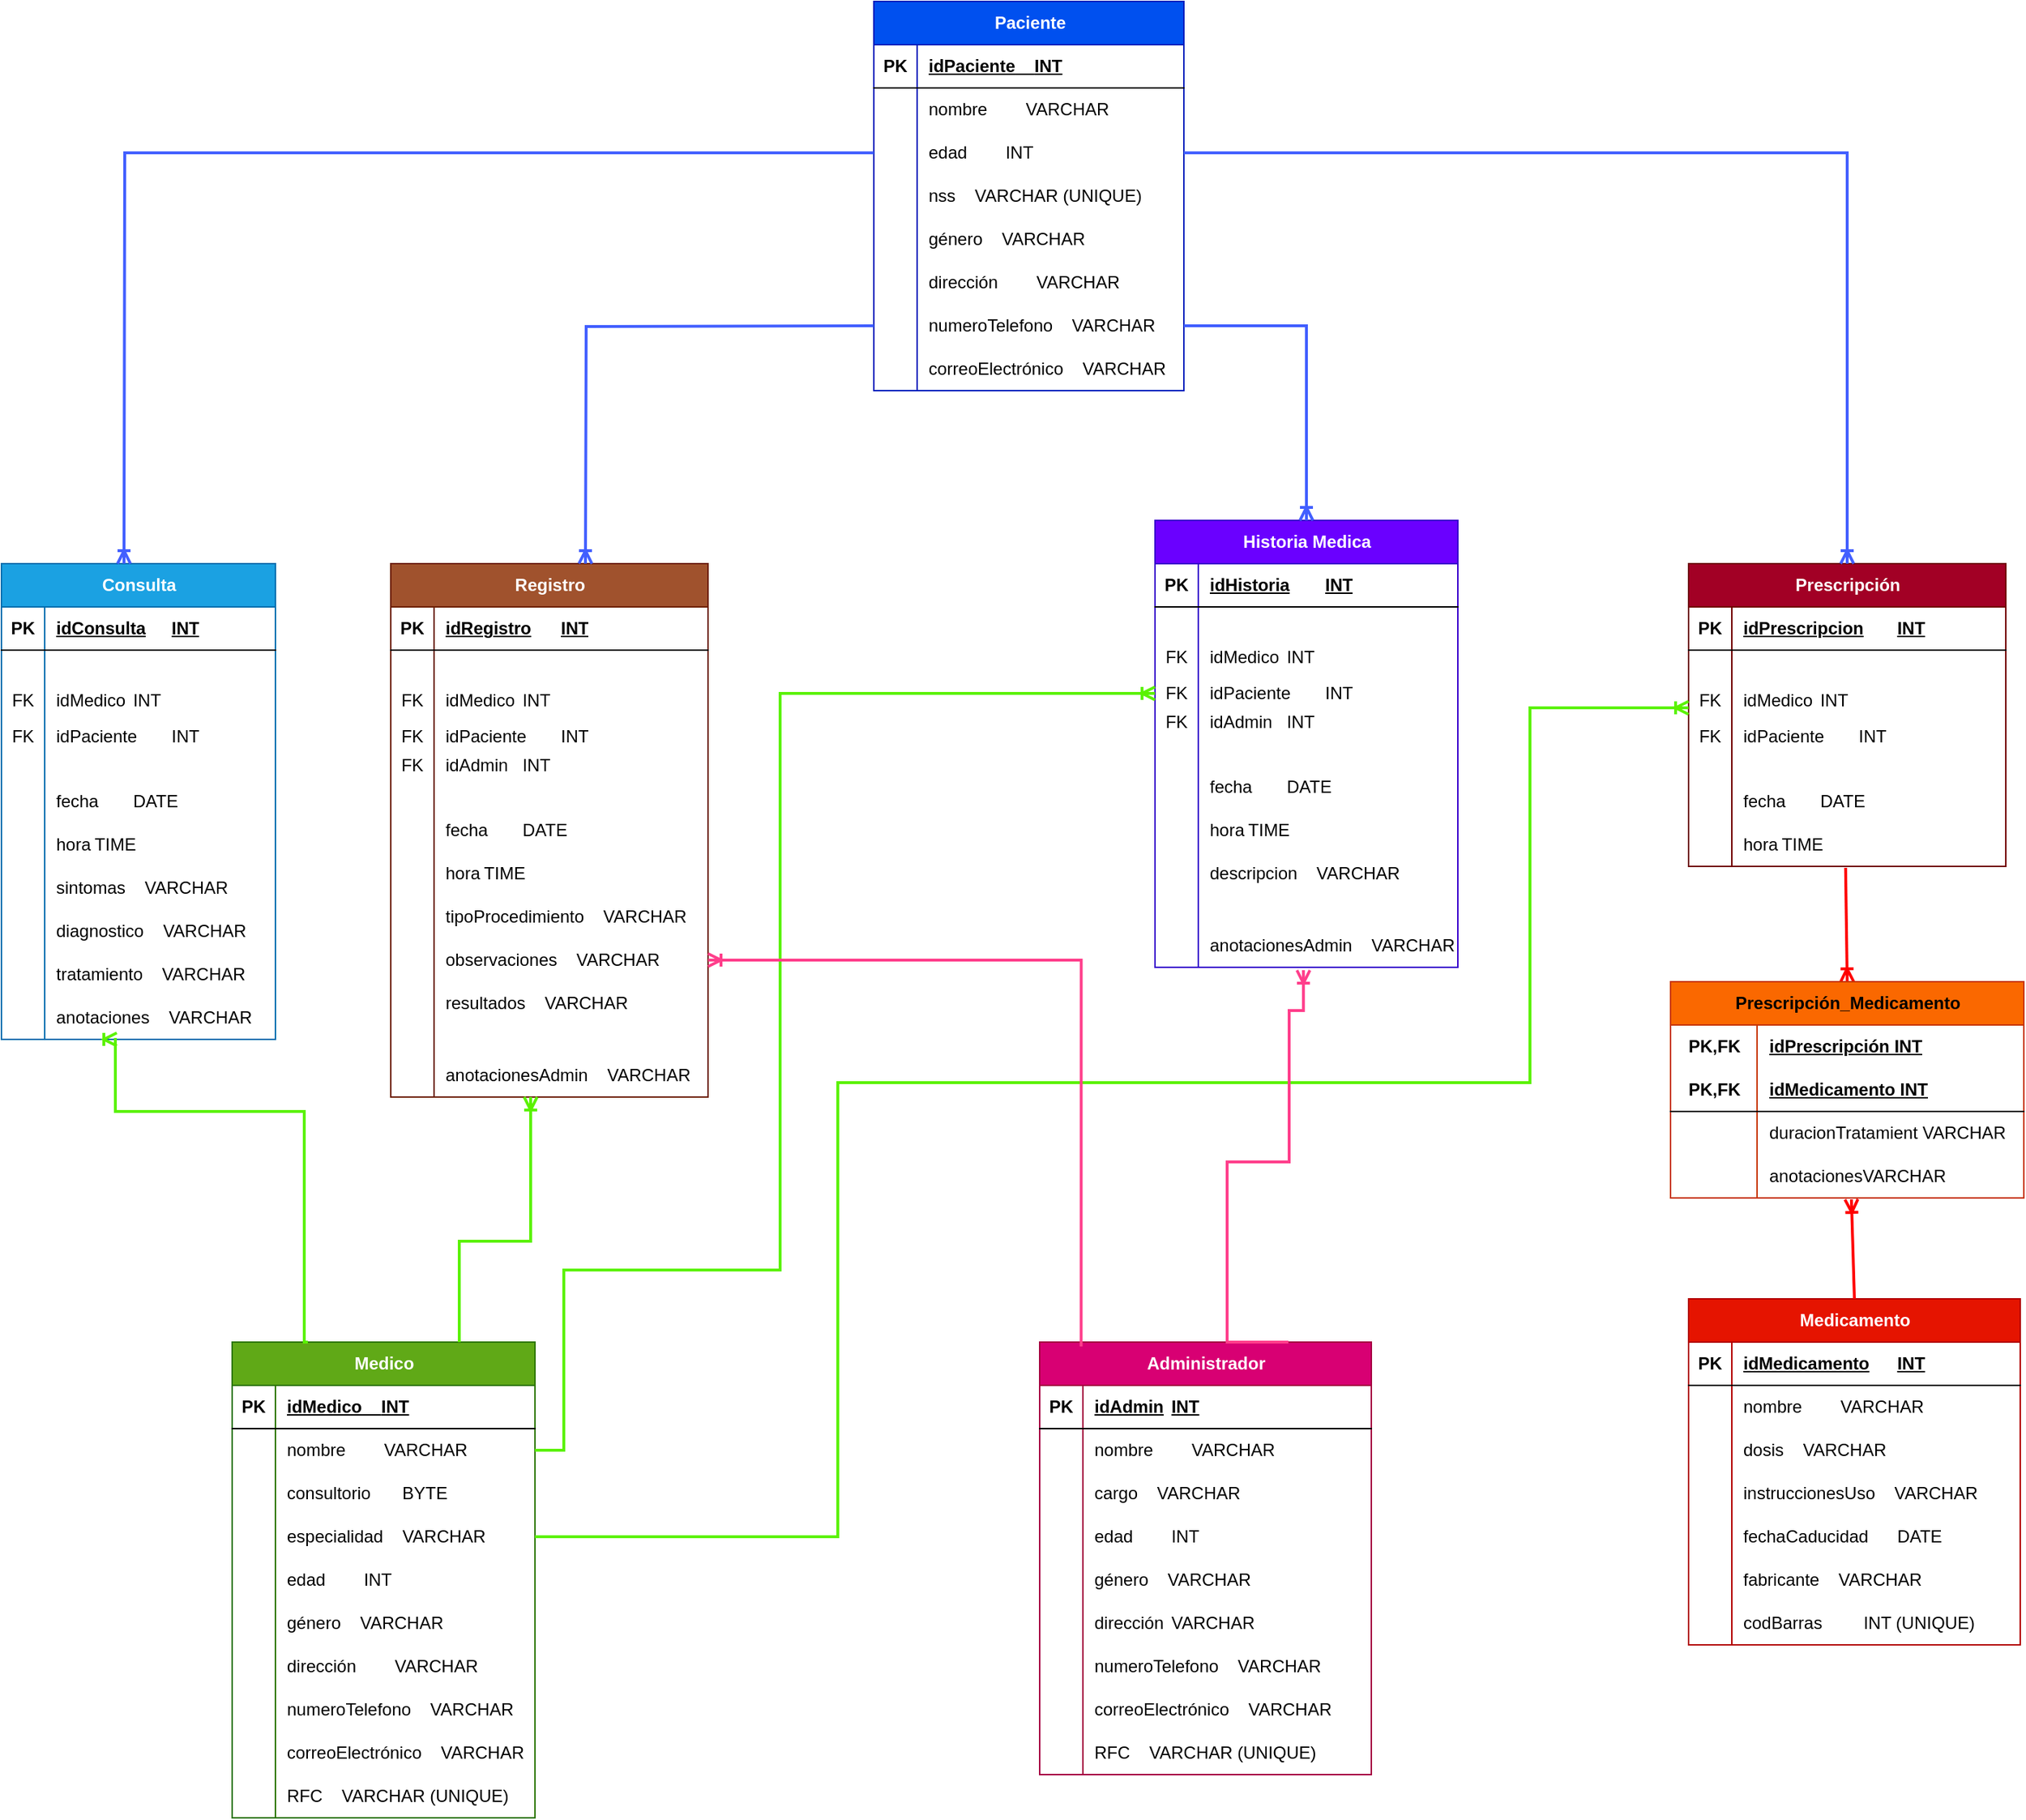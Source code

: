 <mxfile version="22.1.18" type="github">
  <diagram name="Página-1" id="wX4Nho8EWxhxgS2OfkSw">
    <mxGraphModel dx="2074" dy="746" grid="1" gridSize="10" guides="1" tooltips="1" connect="1" arrows="1" fold="1" page="1" pageScale="1" pageWidth="1500" pageHeight="1500" math="0" shadow="0">
      <root>
        <mxCell id="0" />
        <mxCell id="1" parent="0" />
        <mxCell id="JSw5lCqhEJFxxNzGNUyC-1" value="Paciente" style="shape=table;startSize=30;container=1;collapsible=1;childLayout=tableLayout;fixedRows=1;rowLines=0;fontStyle=1;align=center;resizeLast=1;html=1;fillColor=#0050ef;fontColor=#ffffff;strokeColor=#001DBC;" parent="1" vertex="1">
          <mxGeometry x="665" y="30" width="215" height="270" as="geometry" />
        </mxCell>
        <mxCell id="JSw5lCqhEJFxxNzGNUyC-2" value="" style="shape=tableRow;horizontal=0;startSize=0;swimlaneHead=0;swimlaneBody=0;fillColor=none;collapsible=0;dropTarget=0;points=[[0,0.5],[1,0.5]];portConstraint=eastwest;top=0;left=0;right=0;bottom=1;" parent="JSw5lCqhEJFxxNzGNUyC-1" vertex="1">
          <mxGeometry y="30" width="215" height="30" as="geometry" />
        </mxCell>
        <mxCell id="JSw5lCqhEJFxxNzGNUyC-3" value="PK" style="shape=partialRectangle;connectable=0;fillColor=none;top=0;left=0;bottom=0;right=0;fontStyle=1;overflow=hidden;whiteSpace=wrap;html=1;" parent="JSw5lCqhEJFxxNzGNUyC-2" vertex="1">
          <mxGeometry width="30" height="30" as="geometry">
            <mxRectangle width="30" height="30" as="alternateBounds" />
          </mxGeometry>
        </mxCell>
        <mxCell id="JSw5lCqhEJFxxNzGNUyC-4" value="idPaciente&lt;span style=&quot;&quot;&gt;&lt;span style=&quot;white-space: pre;&quot;&gt;&amp;nbsp;&amp;nbsp;&amp;nbsp;&amp;nbsp;&lt;/span&gt;&lt;/span&gt;INT" style="shape=partialRectangle;connectable=0;fillColor=none;top=0;left=0;bottom=0;right=0;align=left;spacingLeft=6;fontStyle=5;overflow=hidden;whiteSpace=wrap;html=1;" parent="JSw5lCqhEJFxxNzGNUyC-2" vertex="1">
          <mxGeometry x="30" width="185" height="30" as="geometry">
            <mxRectangle width="185" height="30" as="alternateBounds" />
          </mxGeometry>
        </mxCell>
        <mxCell id="JSw5lCqhEJFxxNzGNUyC-8" value="" style="shape=tableRow;horizontal=0;startSize=0;swimlaneHead=0;swimlaneBody=0;fillColor=none;collapsible=0;dropTarget=0;points=[[0,0.5],[1,0.5]];portConstraint=eastwest;top=0;left=0;right=0;bottom=0;" parent="JSw5lCqhEJFxxNzGNUyC-1" vertex="1">
          <mxGeometry y="60" width="215" height="30" as="geometry" />
        </mxCell>
        <mxCell id="JSw5lCqhEJFxxNzGNUyC-9" value="" style="shape=partialRectangle;connectable=0;fillColor=none;top=0;left=0;bottom=0;right=0;editable=1;overflow=hidden;whiteSpace=wrap;html=1;" parent="JSw5lCqhEJFxxNzGNUyC-8" vertex="1">
          <mxGeometry width="30" height="30" as="geometry">
            <mxRectangle width="30" height="30" as="alternateBounds" />
          </mxGeometry>
        </mxCell>
        <mxCell id="JSw5lCqhEJFxxNzGNUyC-10" value="nombre&lt;span style=&quot;&quot;&gt;&lt;span style=&quot;white-space: pre;&quot;&gt;&amp;nbsp;&amp;nbsp;&amp;nbsp;&amp;nbsp;&lt;/span&gt;&lt;/span&gt;&lt;span style=&quot;&quot;&gt;&lt;span style=&quot;white-space: pre;&quot;&gt;&amp;nbsp;&amp;nbsp;&amp;nbsp;&amp;nbsp;&lt;/span&gt;&lt;/span&gt;VARCHAR" style="shape=partialRectangle;connectable=0;fillColor=none;top=0;left=0;bottom=0;right=0;align=left;spacingLeft=6;overflow=hidden;whiteSpace=wrap;html=1;" parent="JSw5lCqhEJFxxNzGNUyC-8" vertex="1">
          <mxGeometry x="30" width="185" height="30" as="geometry">
            <mxRectangle width="185" height="30" as="alternateBounds" />
          </mxGeometry>
        </mxCell>
        <mxCell id="JSw5lCqhEJFxxNzGNUyC-11" value="" style="shape=tableRow;horizontal=0;startSize=0;swimlaneHead=0;swimlaneBody=0;fillColor=none;collapsible=0;dropTarget=0;points=[[0,0.5],[1,0.5]];portConstraint=eastwest;top=0;left=0;right=0;bottom=0;" parent="JSw5lCqhEJFxxNzGNUyC-1" vertex="1">
          <mxGeometry y="90" width="215" height="30" as="geometry" />
        </mxCell>
        <mxCell id="JSw5lCqhEJFxxNzGNUyC-12" value="" style="shape=partialRectangle;connectable=0;fillColor=none;top=0;left=0;bottom=0;right=0;editable=1;overflow=hidden;whiteSpace=wrap;html=1;" parent="JSw5lCqhEJFxxNzGNUyC-11" vertex="1">
          <mxGeometry width="30" height="30" as="geometry">
            <mxRectangle width="30" height="30" as="alternateBounds" />
          </mxGeometry>
        </mxCell>
        <mxCell id="JSw5lCqhEJFxxNzGNUyC-13" value="edad&lt;span style=&quot;white-space: pre;&quot;&gt;&#x9;INT&lt;/span&gt;" style="shape=partialRectangle;connectable=0;fillColor=none;top=0;left=0;bottom=0;right=0;align=left;spacingLeft=6;overflow=hidden;whiteSpace=wrap;html=1;" parent="JSw5lCqhEJFxxNzGNUyC-11" vertex="1">
          <mxGeometry x="30" width="185" height="30" as="geometry">
            <mxRectangle width="185" height="30" as="alternateBounds" />
          </mxGeometry>
        </mxCell>
        <mxCell id="JSw5lCqhEJFxxNzGNUyC-364" value="" style="shape=tableRow;horizontal=0;startSize=0;swimlaneHead=0;swimlaneBody=0;fillColor=none;collapsible=0;dropTarget=0;points=[[0,0.5],[1,0.5]];portConstraint=eastwest;top=0;left=0;right=0;bottom=0;" parent="JSw5lCqhEJFxxNzGNUyC-1" vertex="1">
          <mxGeometry y="120" width="215" height="30" as="geometry" />
        </mxCell>
        <mxCell id="JSw5lCqhEJFxxNzGNUyC-365" value="" style="shape=partialRectangle;connectable=0;fillColor=none;top=0;left=0;bottom=0;right=0;editable=1;overflow=hidden;whiteSpace=wrap;html=1;" parent="JSw5lCqhEJFxxNzGNUyC-364" vertex="1">
          <mxGeometry width="30" height="30" as="geometry">
            <mxRectangle width="30" height="30" as="alternateBounds" />
          </mxGeometry>
        </mxCell>
        <mxCell id="JSw5lCqhEJFxxNzGNUyC-366" value="nss&lt;span style=&quot;&quot;&gt;&lt;span style=&quot;white-space: pre;&quot;&gt;&amp;nbsp;&amp;nbsp;&amp;nbsp;&amp;nbsp;&lt;/span&gt;VARCHAR (UNIQUE)&lt;/span&gt;" style="shape=partialRectangle;connectable=0;fillColor=none;top=0;left=0;bottom=0;right=0;align=left;spacingLeft=6;overflow=hidden;whiteSpace=wrap;html=1;" parent="JSw5lCqhEJFxxNzGNUyC-364" vertex="1">
          <mxGeometry x="30" width="185" height="30" as="geometry">
            <mxRectangle width="185" height="30" as="alternateBounds" />
          </mxGeometry>
        </mxCell>
        <mxCell id="JSw5lCqhEJFxxNzGNUyC-14" value="" style="shape=tableRow;horizontal=0;startSize=0;swimlaneHead=0;swimlaneBody=0;fillColor=none;collapsible=0;dropTarget=0;points=[[0,0.5],[1,0.5]];portConstraint=eastwest;top=0;left=0;right=0;bottom=0;" parent="JSw5lCqhEJFxxNzGNUyC-1" vertex="1">
          <mxGeometry y="150" width="215" height="30" as="geometry" />
        </mxCell>
        <mxCell id="JSw5lCqhEJFxxNzGNUyC-15" value="" style="shape=partialRectangle;connectable=0;fillColor=none;top=0;left=0;bottom=0;right=0;editable=1;overflow=hidden;whiteSpace=wrap;html=1;" parent="JSw5lCqhEJFxxNzGNUyC-14" vertex="1">
          <mxGeometry width="30" height="30" as="geometry">
            <mxRectangle width="30" height="30" as="alternateBounds" />
          </mxGeometry>
        </mxCell>
        <mxCell id="JSw5lCqhEJFxxNzGNUyC-16" value="género&lt;span style=&quot;&quot;&gt;&lt;span style=&quot;white-space: pre;&quot;&gt;&amp;nbsp;&amp;nbsp;&amp;nbsp;&amp;nbsp;&lt;/span&gt;&lt;/span&gt;VARCHAR" style="shape=partialRectangle;connectable=0;fillColor=none;top=0;left=0;bottom=0;right=0;align=left;spacingLeft=6;overflow=hidden;whiteSpace=wrap;html=1;" parent="JSw5lCqhEJFxxNzGNUyC-14" vertex="1">
          <mxGeometry x="30" width="185" height="30" as="geometry">
            <mxRectangle width="185" height="30" as="alternateBounds" />
          </mxGeometry>
        </mxCell>
        <mxCell id="JSw5lCqhEJFxxNzGNUyC-17" value="" style="shape=tableRow;horizontal=0;startSize=0;swimlaneHead=0;swimlaneBody=0;fillColor=none;collapsible=0;dropTarget=0;points=[[0,0.5],[1,0.5]];portConstraint=eastwest;top=0;left=0;right=0;bottom=0;" parent="JSw5lCqhEJFxxNzGNUyC-1" vertex="1">
          <mxGeometry y="180" width="215" height="30" as="geometry" />
        </mxCell>
        <mxCell id="JSw5lCqhEJFxxNzGNUyC-18" value="" style="shape=partialRectangle;connectable=0;fillColor=none;top=0;left=0;bottom=0;right=0;editable=1;overflow=hidden;whiteSpace=wrap;html=1;" parent="JSw5lCqhEJFxxNzGNUyC-17" vertex="1">
          <mxGeometry width="30" height="30" as="geometry">
            <mxRectangle width="30" height="30" as="alternateBounds" />
          </mxGeometry>
        </mxCell>
        <mxCell id="JSw5lCqhEJFxxNzGNUyC-19" value="dirección&lt;span style=&quot;&quot;&gt;&lt;span style=&quot;white-space: pre;&quot;&gt;&amp;nbsp;&amp;nbsp;&amp;nbsp;&amp;nbsp;&lt;/span&gt;&lt;span style=&quot;&quot;&gt;&lt;span style=&quot;white-space: pre;&quot;&gt;&amp;nbsp;&amp;nbsp;&amp;nbsp;&amp;nbsp;&lt;/span&gt;&lt;/span&gt;VARCHAR&lt;/span&gt;" style="shape=partialRectangle;connectable=0;fillColor=none;top=0;left=0;bottom=0;right=0;align=left;spacingLeft=6;overflow=hidden;whiteSpace=wrap;html=1;" parent="JSw5lCqhEJFxxNzGNUyC-17" vertex="1">
          <mxGeometry x="30" width="185" height="30" as="geometry">
            <mxRectangle width="185" height="30" as="alternateBounds" />
          </mxGeometry>
        </mxCell>
        <mxCell id="JSw5lCqhEJFxxNzGNUyC-20" value="" style="shape=tableRow;horizontal=0;startSize=0;swimlaneHead=0;swimlaneBody=0;fillColor=none;collapsible=0;dropTarget=0;points=[[0,0.5],[1,0.5]];portConstraint=eastwest;top=0;left=0;right=0;bottom=0;" parent="JSw5lCqhEJFxxNzGNUyC-1" vertex="1">
          <mxGeometry y="210" width="215" height="30" as="geometry" />
        </mxCell>
        <mxCell id="JSw5lCqhEJFxxNzGNUyC-21" value="" style="shape=partialRectangle;connectable=0;fillColor=none;top=0;left=0;bottom=0;right=0;editable=1;overflow=hidden;whiteSpace=wrap;html=1;" parent="JSw5lCqhEJFxxNzGNUyC-20" vertex="1">
          <mxGeometry width="30" height="30" as="geometry">
            <mxRectangle width="30" height="30" as="alternateBounds" />
          </mxGeometry>
        </mxCell>
        <mxCell id="JSw5lCqhEJFxxNzGNUyC-22" value="numeroTelefono&lt;span style=&quot;&quot;&gt;&lt;span style=&quot;white-space: pre;&quot;&gt;&amp;nbsp;&amp;nbsp;&amp;nbsp;&amp;nbsp;&lt;/span&gt;&lt;/span&gt;VARCHAR" style="shape=partialRectangle;connectable=0;fillColor=none;top=0;left=0;bottom=0;right=0;align=left;spacingLeft=6;overflow=hidden;whiteSpace=wrap;html=1;" parent="JSw5lCqhEJFxxNzGNUyC-20" vertex="1">
          <mxGeometry x="30" width="185" height="30" as="geometry">
            <mxRectangle width="185" height="30" as="alternateBounds" />
          </mxGeometry>
        </mxCell>
        <mxCell id="JSw5lCqhEJFxxNzGNUyC-23" value="" style="shape=tableRow;horizontal=0;startSize=0;swimlaneHead=0;swimlaneBody=0;fillColor=none;collapsible=0;dropTarget=0;points=[[0,0.5],[1,0.5]];portConstraint=eastwest;top=0;left=0;right=0;bottom=0;" parent="JSw5lCqhEJFxxNzGNUyC-1" vertex="1">
          <mxGeometry y="240" width="215" height="30" as="geometry" />
        </mxCell>
        <mxCell id="JSw5lCqhEJFxxNzGNUyC-24" value="" style="shape=partialRectangle;connectable=0;fillColor=none;top=0;left=0;bottom=0;right=0;editable=1;overflow=hidden;whiteSpace=wrap;html=1;" parent="JSw5lCqhEJFxxNzGNUyC-23" vertex="1">
          <mxGeometry width="30" height="30" as="geometry">
            <mxRectangle width="30" height="30" as="alternateBounds" />
          </mxGeometry>
        </mxCell>
        <mxCell id="JSw5lCqhEJFxxNzGNUyC-25" value="correoElectrónico&lt;span style=&quot;&quot;&gt;&lt;span style=&quot;white-space: pre;&quot;&gt;&amp;nbsp;&amp;nbsp;&amp;nbsp;&amp;nbsp;&lt;/span&gt;&lt;/span&gt;VARCHAR" style="shape=partialRectangle;connectable=0;fillColor=none;top=0;left=0;bottom=0;right=0;align=left;spacingLeft=6;overflow=hidden;whiteSpace=wrap;html=1;" parent="JSw5lCqhEJFxxNzGNUyC-23" vertex="1">
          <mxGeometry x="30" width="185" height="30" as="geometry">
            <mxRectangle width="185" height="30" as="alternateBounds" />
          </mxGeometry>
        </mxCell>
        <mxCell id="JSw5lCqhEJFxxNzGNUyC-64" value="Medico" style="shape=table;startSize=30;container=1;collapsible=1;childLayout=tableLayout;fixedRows=1;rowLines=0;fontStyle=1;align=center;resizeLast=1;html=1;fillColor=#60a917;fontColor=#ffffff;strokeColor=#2D7600;" parent="1" vertex="1">
          <mxGeometry x="220" y="960" width="210" height="330" as="geometry" />
        </mxCell>
        <mxCell id="JSw5lCqhEJFxxNzGNUyC-65" value="" style="shape=tableRow;horizontal=0;startSize=0;swimlaneHead=0;swimlaneBody=0;fillColor=none;collapsible=0;dropTarget=0;points=[[0,0.5],[1,0.5]];portConstraint=eastwest;top=0;left=0;right=0;bottom=1;" parent="JSw5lCqhEJFxxNzGNUyC-64" vertex="1">
          <mxGeometry y="30" width="210" height="30" as="geometry" />
        </mxCell>
        <mxCell id="JSw5lCqhEJFxxNzGNUyC-66" value="PK" style="shape=partialRectangle;connectable=0;fillColor=none;top=0;left=0;bottom=0;right=0;fontStyle=1;overflow=hidden;whiteSpace=wrap;html=1;" parent="JSw5lCqhEJFxxNzGNUyC-65" vertex="1">
          <mxGeometry width="30" height="30" as="geometry">
            <mxRectangle width="30" height="30" as="alternateBounds" />
          </mxGeometry>
        </mxCell>
        <mxCell id="JSw5lCqhEJFxxNzGNUyC-67" value="&lt;div&gt;idMedico&lt;span style=&quot;&quot;&gt;&lt;span style=&quot;white-space: pre;&quot;&gt;&amp;nbsp;&amp;nbsp;&amp;nbsp;&amp;nbsp;&lt;/span&gt;&lt;/span&gt;INT&lt;/div&gt;" style="shape=partialRectangle;connectable=0;fillColor=none;top=0;left=0;bottom=0;right=0;align=left;spacingLeft=6;fontStyle=5;overflow=hidden;whiteSpace=wrap;html=1;" parent="JSw5lCqhEJFxxNzGNUyC-65" vertex="1">
          <mxGeometry x="30" width="180" height="30" as="geometry">
            <mxRectangle width="180" height="30" as="alternateBounds" />
          </mxGeometry>
        </mxCell>
        <mxCell id="JSw5lCqhEJFxxNzGNUyC-68" value="" style="shape=tableRow;horizontal=0;startSize=0;swimlaneHead=0;swimlaneBody=0;fillColor=none;collapsible=0;dropTarget=0;points=[[0,0.5],[1,0.5]];portConstraint=eastwest;top=0;left=0;right=0;bottom=0;" parent="JSw5lCqhEJFxxNzGNUyC-64" vertex="1">
          <mxGeometry y="60" width="210" height="30" as="geometry" />
        </mxCell>
        <mxCell id="JSw5lCqhEJFxxNzGNUyC-69" value="" style="shape=partialRectangle;connectable=0;fillColor=none;top=0;left=0;bottom=0;right=0;editable=1;overflow=hidden;whiteSpace=wrap;html=1;" parent="JSw5lCqhEJFxxNzGNUyC-68" vertex="1">
          <mxGeometry width="30" height="30" as="geometry">
            <mxRectangle width="30" height="30" as="alternateBounds" />
          </mxGeometry>
        </mxCell>
        <mxCell id="JSw5lCqhEJFxxNzGNUyC-70" value="nombre&lt;span style=&quot;&quot;&gt;&lt;span style=&quot;white-space: pre;&quot;&gt;&amp;nbsp;&amp;nbsp;&amp;nbsp;&amp;nbsp;&lt;/span&gt;&lt;span style=&quot;&quot;&gt;&lt;span style=&quot;white-space: pre;&quot;&gt;&amp;nbsp;&amp;nbsp;&amp;nbsp;&amp;nbsp;&lt;/span&gt;&lt;/span&gt;VARCHAR&lt;/span&gt;" style="shape=partialRectangle;connectable=0;fillColor=none;top=0;left=0;bottom=0;right=0;align=left;spacingLeft=6;overflow=hidden;whiteSpace=wrap;html=1;" parent="JSw5lCqhEJFxxNzGNUyC-68" vertex="1">
          <mxGeometry x="30" width="180" height="30" as="geometry">
            <mxRectangle width="180" height="30" as="alternateBounds" />
          </mxGeometry>
        </mxCell>
        <mxCell id="JSw5lCqhEJFxxNzGNUyC-89" value="" style="shape=tableRow;horizontal=0;startSize=0;swimlaneHead=0;swimlaneBody=0;fillColor=none;collapsible=0;dropTarget=0;points=[[0,0.5],[1,0.5]];portConstraint=eastwest;top=0;left=0;right=0;bottom=0;" parent="JSw5lCqhEJFxxNzGNUyC-64" vertex="1">
          <mxGeometry y="90" width="210" height="30" as="geometry" />
        </mxCell>
        <mxCell id="JSw5lCqhEJFxxNzGNUyC-90" value="" style="shape=partialRectangle;connectable=0;fillColor=none;top=0;left=0;bottom=0;right=0;editable=1;overflow=hidden;whiteSpace=wrap;html=1;" parent="JSw5lCqhEJFxxNzGNUyC-89" vertex="1">
          <mxGeometry width="30" height="30" as="geometry">
            <mxRectangle width="30" height="30" as="alternateBounds" />
          </mxGeometry>
        </mxCell>
        <mxCell id="JSw5lCqhEJFxxNzGNUyC-91" value="consultorio&lt;span style=&quot;white-space: pre;&quot;&gt;&#x9;&lt;/span&gt;BYTE" style="shape=partialRectangle;connectable=0;fillColor=none;top=0;left=0;bottom=0;right=0;align=left;spacingLeft=6;overflow=hidden;whiteSpace=wrap;html=1;" parent="JSw5lCqhEJFxxNzGNUyC-89" vertex="1">
          <mxGeometry x="30" width="180" height="30" as="geometry">
            <mxRectangle width="180" height="30" as="alternateBounds" />
          </mxGeometry>
        </mxCell>
        <mxCell id="JSw5lCqhEJFxxNzGNUyC-86" value="" style="shape=tableRow;horizontal=0;startSize=0;swimlaneHead=0;swimlaneBody=0;fillColor=none;collapsible=0;dropTarget=0;points=[[0,0.5],[1,0.5]];portConstraint=eastwest;top=0;left=0;right=0;bottom=0;" parent="JSw5lCqhEJFxxNzGNUyC-64" vertex="1">
          <mxGeometry y="120" width="210" height="30" as="geometry" />
        </mxCell>
        <mxCell id="JSw5lCqhEJFxxNzGNUyC-87" value="" style="shape=partialRectangle;connectable=0;fillColor=none;top=0;left=0;bottom=0;right=0;editable=1;overflow=hidden;whiteSpace=wrap;html=1;" parent="JSw5lCqhEJFxxNzGNUyC-86" vertex="1">
          <mxGeometry width="30" height="30" as="geometry">
            <mxRectangle width="30" height="30" as="alternateBounds" />
          </mxGeometry>
        </mxCell>
        <mxCell id="JSw5lCqhEJFxxNzGNUyC-88" value="especialidad&lt;span style=&quot;&quot;&gt;&lt;span style=&quot;white-space: pre;&quot;&gt;&amp;nbsp;&amp;nbsp;&amp;nbsp;&amp;nbsp;&lt;/span&gt;&lt;/span&gt;VARCHAR" style="shape=partialRectangle;connectable=0;fillColor=none;top=0;left=0;bottom=0;right=0;align=left;spacingLeft=6;overflow=hidden;whiteSpace=wrap;html=1;" parent="JSw5lCqhEJFxxNzGNUyC-86" vertex="1">
          <mxGeometry x="30" width="180" height="30" as="geometry">
            <mxRectangle width="180" height="30" as="alternateBounds" />
          </mxGeometry>
        </mxCell>
        <mxCell id="JSw5lCqhEJFxxNzGNUyC-71" value="" style="shape=tableRow;horizontal=0;startSize=0;swimlaneHead=0;swimlaneBody=0;fillColor=none;collapsible=0;dropTarget=0;points=[[0,0.5],[1,0.5]];portConstraint=eastwest;top=0;left=0;right=0;bottom=0;" parent="JSw5lCqhEJFxxNzGNUyC-64" vertex="1">
          <mxGeometry y="150" width="210" height="30" as="geometry" />
        </mxCell>
        <mxCell id="JSw5lCqhEJFxxNzGNUyC-72" value="" style="shape=partialRectangle;connectable=0;fillColor=none;top=0;left=0;bottom=0;right=0;editable=1;overflow=hidden;whiteSpace=wrap;html=1;" parent="JSw5lCqhEJFxxNzGNUyC-71" vertex="1">
          <mxGeometry width="30" height="30" as="geometry">
            <mxRectangle width="30" height="30" as="alternateBounds" />
          </mxGeometry>
        </mxCell>
        <mxCell id="JSw5lCqhEJFxxNzGNUyC-73" value="edad&lt;span style=&quot;white-space: pre;&quot;&gt;&#x9;INT&lt;/span&gt;" style="shape=partialRectangle;connectable=0;fillColor=none;top=0;left=0;bottom=0;right=0;align=left;spacingLeft=6;overflow=hidden;whiteSpace=wrap;html=1;" parent="JSw5lCqhEJFxxNzGNUyC-71" vertex="1">
          <mxGeometry x="30" width="180" height="30" as="geometry">
            <mxRectangle width="180" height="30" as="alternateBounds" />
          </mxGeometry>
        </mxCell>
        <mxCell id="JSw5lCqhEJFxxNzGNUyC-74" value="" style="shape=tableRow;horizontal=0;startSize=0;swimlaneHead=0;swimlaneBody=0;fillColor=none;collapsible=0;dropTarget=0;points=[[0,0.5],[1,0.5]];portConstraint=eastwest;top=0;left=0;right=0;bottom=0;" parent="JSw5lCqhEJFxxNzGNUyC-64" vertex="1">
          <mxGeometry y="180" width="210" height="30" as="geometry" />
        </mxCell>
        <mxCell id="JSw5lCqhEJFxxNzGNUyC-75" value="" style="shape=partialRectangle;connectable=0;fillColor=none;top=0;left=0;bottom=0;right=0;editable=1;overflow=hidden;whiteSpace=wrap;html=1;" parent="JSw5lCqhEJFxxNzGNUyC-74" vertex="1">
          <mxGeometry width="30" height="30" as="geometry">
            <mxRectangle width="30" height="30" as="alternateBounds" />
          </mxGeometry>
        </mxCell>
        <mxCell id="JSw5lCqhEJFxxNzGNUyC-76" value="género&lt;span style=&quot;&quot;&gt;&lt;span style=&quot;white-space: pre;&quot;&gt;&amp;nbsp;&amp;nbsp;&amp;nbsp;&amp;nbsp;&lt;/span&gt;&lt;/span&gt;VARCHAR" style="shape=partialRectangle;connectable=0;fillColor=none;top=0;left=0;bottom=0;right=0;align=left;spacingLeft=6;overflow=hidden;whiteSpace=wrap;html=1;" parent="JSw5lCqhEJFxxNzGNUyC-74" vertex="1">
          <mxGeometry x="30" width="180" height="30" as="geometry">
            <mxRectangle width="180" height="30" as="alternateBounds" />
          </mxGeometry>
        </mxCell>
        <mxCell id="JSw5lCqhEJFxxNzGNUyC-77" value="" style="shape=tableRow;horizontal=0;startSize=0;swimlaneHead=0;swimlaneBody=0;fillColor=none;collapsible=0;dropTarget=0;points=[[0,0.5],[1,0.5]];portConstraint=eastwest;top=0;left=0;right=0;bottom=0;" parent="JSw5lCqhEJFxxNzGNUyC-64" vertex="1">
          <mxGeometry y="210" width="210" height="30" as="geometry" />
        </mxCell>
        <mxCell id="JSw5lCqhEJFxxNzGNUyC-78" value="" style="shape=partialRectangle;connectable=0;fillColor=none;top=0;left=0;bottom=0;right=0;editable=1;overflow=hidden;whiteSpace=wrap;html=1;" parent="JSw5lCqhEJFxxNzGNUyC-77" vertex="1">
          <mxGeometry width="30" height="30" as="geometry">
            <mxRectangle width="30" height="30" as="alternateBounds" />
          </mxGeometry>
        </mxCell>
        <mxCell id="JSw5lCqhEJFxxNzGNUyC-79" value="dirección&lt;span style=&quot;&quot;&gt;&lt;span style=&quot;white-space: pre;&quot;&gt;&amp;nbsp;&amp;nbsp;&amp;nbsp;&amp;nbsp;&lt;/span&gt;&lt;span style=&quot;&quot;&gt;&lt;span style=&quot;white-space: pre;&quot;&gt;&amp;nbsp;&amp;nbsp;&amp;nbsp;&amp;nbsp;&lt;/span&gt;&lt;/span&gt;VARCHAR&lt;/span&gt;" style="shape=partialRectangle;connectable=0;fillColor=none;top=0;left=0;bottom=0;right=0;align=left;spacingLeft=6;overflow=hidden;whiteSpace=wrap;html=1;" parent="JSw5lCqhEJFxxNzGNUyC-77" vertex="1">
          <mxGeometry x="30" width="180" height="30" as="geometry">
            <mxRectangle width="180" height="30" as="alternateBounds" />
          </mxGeometry>
        </mxCell>
        <mxCell id="JSw5lCqhEJFxxNzGNUyC-80" value="" style="shape=tableRow;horizontal=0;startSize=0;swimlaneHead=0;swimlaneBody=0;fillColor=none;collapsible=0;dropTarget=0;points=[[0,0.5],[1,0.5]];portConstraint=eastwest;top=0;left=0;right=0;bottom=0;" parent="JSw5lCqhEJFxxNzGNUyC-64" vertex="1">
          <mxGeometry y="240" width="210" height="30" as="geometry" />
        </mxCell>
        <mxCell id="JSw5lCqhEJFxxNzGNUyC-81" value="" style="shape=partialRectangle;connectable=0;fillColor=none;top=0;left=0;bottom=0;right=0;editable=1;overflow=hidden;whiteSpace=wrap;html=1;" parent="JSw5lCqhEJFxxNzGNUyC-80" vertex="1">
          <mxGeometry width="30" height="30" as="geometry">
            <mxRectangle width="30" height="30" as="alternateBounds" />
          </mxGeometry>
        </mxCell>
        <mxCell id="JSw5lCqhEJFxxNzGNUyC-82" value="numeroTelefono&lt;span style=&quot;&quot;&gt;&lt;span style=&quot;white-space: pre;&quot;&gt;&amp;nbsp;&amp;nbsp;&amp;nbsp;&amp;nbsp;&lt;/span&gt;&lt;/span&gt;VARCHAR" style="shape=partialRectangle;connectable=0;fillColor=none;top=0;left=0;bottom=0;right=0;align=left;spacingLeft=6;overflow=hidden;whiteSpace=wrap;html=1;" parent="JSw5lCqhEJFxxNzGNUyC-80" vertex="1">
          <mxGeometry x="30" width="180" height="30" as="geometry">
            <mxRectangle width="180" height="30" as="alternateBounds" />
          </mxGeometry>
        </mxCell>
        <mxCell id="JSw5lCqhEJFxxNzGNUyC-83" value="" style="shape=tableRow;horizontal=0;startSize=0;swimlaneHead=0;swimlaneBody=0;fillColor=none;collapsible=0;dropTarget=0;points=[[0,0.5],[1,0.5]];portConstraint=eastwest;top=0;left=0;right=0;bottom=0;" parent="JSw5lCqhEJFxxNzGNUyC-64" vertex="1">
          <mxGeometry y="270" width="210" height="30" as="geometry" />
        </mxCell>
        <mxCell id="JSw5lCqhEJFxxNzGNUyC-84" value="" style="shape=partialRectangle;connectable=0;fillColor=none;top=0;left=0;bottom=0;right=0;editable=1;overflow=hidden;whiteSpace=wrap;html=1;" parent="JSw5lCqhEJFxxNzGNUyC-83" vertex="1">
          <mxGeometry width="30" height="30" as="geometry">
            <mxRectangle width="30" height="30" as="alternateBounds" />
          </mxGeometry>
        </mxCell>
        <mxCell id="JSw5lCqhEJFxxNzGNUyC-85" value="correoElectrónico&lt;span style=&quot;&quot;&gt;&lt;span style=&quot;white-space: pre;&quot;&gt;&amp;nbsp;&amp;nbsp;&amp;nbsp;&amp;nbsp;&lt;/span&gt;&lt;/span&gt;VARCHAR" style="shape=partialRectangle;connectable=0;fillColor=none;top=0;left=0;bottom=0;right=0;align=left;spacingLeft=6;overflow=hidden;whiteSpace=wrap;html=1;" parent="JSw5lCqhEJFxxNzGNUyC-83" vertex="1">
          <mxGeometry x="30" width="180" height="30" as="geometry">
            <mxRectangle width="180" height="30" as="alternateBounds" />
          </mxGeometry>
        </mxCell>
        <mxCell id="JSw5lCqhEJFxxNzGNUyC-367" value="" style="shape=tableRow;horizontal=0;startSize=0;swimlaneHead=0;swimlaneBody=0;fillColor=none;collapsible=0;dropTarget=0;points=[[0,0.5],[1,0.5]];portConstraint=eastwest;top=0;left=0;right=0;bottom=0;" parent="JSw5lCqhEJFxxNzGNUyC-64" vertex="1">
          <mxGeometry y="300" width="210" height="30" as="geometry" />
        </mxCell>
        <mxCell id="JSw5lCqhEJFxxNzGNUyC-368" value="" style="shape=partialRectangle;connectable=0;fillColor=none;top=0;left=0;bottom=0;right=0;editable=1;overflow=hidden;whiteSpace=wrap;html=1;" parent="JSw5lCqhEJFxxNzGNUyC-367" vertex="1">
          <mxGeometry width="30" height="30" as="geometry">
            <mxRectangle width="30" height="30" as="alternateBounds" />
          </mxGeometry>
        </mxCell>
        <mxCell id="JSw5lCqhEJFxxNzGNUyC-369" value="RFC&lt;span style=&quot;&quot;&gt;&lt;span style=&quot;white-space: pre;&quot;&gt;&amp;nbsp;&amp;nbsp;&amp;nbsp;&amp;nbsp;&lt;/span&gt;VARCHAR (UNIQUE)&lt;/span&gt;" style="shape=partialRectangle;connectable=0;fillColor=none;top=0;left=0;bottom=0;right=0;align=left;spacingLeft=6;overflow=hidden;whiteSpace=wrap;html=1;" parent="JSw5lCqhEJFxxNzGNUyC-367" vertex="1">
          <mxGeometry x="30" width="180" height="30" as="geometry">
            <mxRectangle width="180" height="30" as="alternateBounds" />
          </mxGeometry>
        </mxCell>
        <mxCell id="JSw5lCqhEJFxxNzGNUyC-92" value="Administrador" style="shape=table;startSize=30;container=1;collapsible=1;childLayout=tableLayout;fixedRows=1;rowLines=0;fontStyle=1;align=center;resizeLast=1;html=1;fillColor=#d80073;fontColor=#ffffff;strokeColor=#A50040;" parent="1" vertex="1">
          <mxGeometry x="780" y="960" width="230" height="300" as="geometry" />
        </mxCell>
        <mxCell id="JSw5lCqhEJFxxNzGNUyC-93" value="" style="shape=tableRow;horizontal=0;startSize=0;swimlaneHead=0;swimlaneBody=0;fillColor=none;collapsible=0;dropTarget=0;points=[[0,0.5],[1,0.5]];portConstraint=eastwest;top=0;left=0;right=0;bottom=1;" parent="JSw5lCqhEJFxxNzGNUyC-92" vertex="1">
          <mxGeometry y="30" width="230" height="30" as="geometry" />
        </mxCell>
        <mxCell id="JSw5lCqhEJFxxNzGNUyC-94" value="PK" style="shape=partialRectangle;connectable=0;fillColor=none;top=0;left=0;bottom=0;right=0;fontStyle=1;overflow=hidden;whiteSpace=wrap;html=1;" parent="JSw5lCqhEJFxxNzGNUyC-93" vertex="1">
          <mxGeometry width="30" height="30" as="geometry">
            <mxRectangle width="30" height="30" as="alternateBounds" />
          </mxGeometry>
        </mxCell>
        <mxCell id="JSw5lCqhEJFxxNzGNUyC-95" value="&lt;div&gt;idAdmin&lt;span style=&quot;white-space: pre;&quot;&gt;&#x9;&lt;/span&gt;INT&lt;/div&gt;" style="shape=partialRectangle;connectable=0;fillColor=none;top=0;left=0;bottom=0;right=0;align=left;spacingLeft=6;fontStyle=5;overflow=hidden;whiteSpace=wrap;html=1;" parent="JSw5lCqhEJFxxNzGNUyC-93" vertex="1">
          <mxGeometry x="30" width="200" height="30" as="geometry">
            <mxRectangle width="200" height="30" as="alternateBounds" />
          </mxGeometry>
        </mxCell>
        <mxCell id="JSw5lCqhEJFxxNzGNUyC-96" value="" style="shape=tableRow;horizontal=0;startSize=0;swimlaneHead=0;swimlaneBody=0;fillColor=none;collapsible=0;dropTarget=0;points=[[0,0.5],[1,0.5]];portConstraint=eastwest;top=0;left=0;right=0;bottom=0;" parent="JSw5lCqhEJFxxNzGNUyC-92" vertex="1">
          <mxGeometry y="60" width="230" height="30" as="geometry" />
        </mxCell>
        <mxCell id="JSw5lCqhEJFxxNzGNUyC-97" value="" style="shape=partialRectangle;connectable=0;fillColor=none;top=0;left=0;bottom=0;right=0;editable=1;overflow=hidden;whiteSpace=wrap;html=1;" parent="JSw5lCqhEJFxxNzGNUyC-96" vertex="1">
          <mxGeometry width="30" height="30" as="geometry">
            <mxRectangle width="30" height="30" as="alternateBounds" />
          </mxGeometry>
        </mxCell>
        <mxCell id="JSw5lCqhEJFxxNzGNUyC-98" value="nombre&lt;span style=&quot;&quot;&gt;&lt;span style=&quot;white-space: pre;&quot;&gt;&amp;nbsp;&amp;nbsp;&amp;nbsp;&amp;nbsp;&lt;/span&gt;&lt;span style=&quot;&quot;&gt;&lt;span style=&quot;white-space: pre;&quot;&gt;&amp;nbsp;&amp;nbsp;&amp;nbsp;&amp;nbsp;&lt;/span&gt;&lt;/span&gt;VARCHAR&lt;/span&gt;" style="shape=partialRectangle;connectable=0;fillColor=none;top=0;left=0;bottom=0;right=0;align=left;spacingLeft=6;overflow=hidden;whiteSpace=wrap;html=1;" parent="JSw5lCqhEJFxxNzGNUyC-96" vertex="1">
          <mxGeometry x="30" width="200" height="30" as="geometry">
            <mxRectangle width="200" height="30" as="alternateBounds" />
          </mxGeometry>
        </mxCell>
        <mxCell id="JSw5lCqhEJFxxNzGNUyC-114" value="" style="shape=tableRow;horizontal=0;startSize=0;swimlaneHead=0;swimlaneBody=0;fillColor=none;collapsible=0;dropTarget=0;points=[[0,0.5],[1,0.5]];portConstraint=eastwest;top=0;left=0;right=0;bottom=0;" parent="JSw5lCqhEJFxxNzGNUyC-92" vertex="1">
          <mxGeometry y="90" width="230" height="30" as="geometry" />
        </mxCell>
        <mxCell id="JSw5lCqhEJFxxNzGNUyC-115" value="" style="shape=partialRectangle;connectable=0;fillColor=none;top=0;left=0;bottom=0;right=0;editable=1;overflow=hidden;whiteSpace=wrap;html=1;" parent="JSw5lCqhEJFxxNzGNUyC-114" vertex="1">
          <mxGeometry width="30" height="30" as="geometry">
            <mxRectangle width="30" height="30" as="alternateBounds" />
          </mxGeometry>
        </mxCell>
        <mxCell id="JSw5lCqhEJFxxNzGNUyC-116" value="cargo&lt;span style=&quot;&quot;&gt;&lt;span style=&quot;white-space: pre;&quot;&gt;&amp;nbsp;&amp;nbsp;&amp;nbsp;&amp;nbsp;&lt;/span&gt;&lt;/span&gt;VARCHAR" style="shape=partialRectangle;connectable=0;fillColor=none;top=0;left=0;bottom=0;right=0;align=left;spacingLeft=6;overflow=hidden;whiteSpace=wrap;html=1;" parent="JSw5lCqhEJFxxNzGNUyC-114" vertex="1">
          <mxGeometry x="30" width="200" height="30" as="geometry">
            <mxRectangle width="200" height="30" as="alternateBounds" />
          </mxGeometry>
        </mxCell>
        <mxCell id="JSw5lCqhEJFxxNzGNUyC-99" value="" style="shape=tableRow;horizontal=0;startSize=0;swimlaneHead=0;swimlaneBody=0;fillColor=none;collapsible=0;dropTarget=0;points=[[0,0.5],[1,0.5]];portConstraint=eastwest;top=0;left=0;right=0;bottom=0;" parent="JSw5lCqhEJFxxNzGNUyC-92" vertex="1">
          <mxGeometry y="120" width="230" height="30" as="geometry" />
        </mxCell>
        <mxCell id="JSw5lCqhEJFxxNzGNUyC-100" value="" style="shape=partialRectangle;connectable=0;fillColor=none;top=0;left=0;bottom=0;right=0;editable=1;overflow=hidden;whiteSpace=wrap;html=1;" parent="JSw5lCqhEJFxxNzGNUyC-99" vertex="1">
          <mxGeometry width="30" height="30" as="geometry">
            <mxRectangle width="30" height="30" as="alternateBounds" />
          </mxGeometry>
        </mxCell>
        <mxCell id="JSw5lCqhEJFxxNzGNUyC-101" value="edad&lt;span style=&quot;white-space: pre;&quot;&gt;&#x9;INT&lt;/span&gt;" style="shape=partialRectangle;connectable=0;fillColor=none;top=0;left=0;bottom=0;right=0;align=left;spacingLeft=6;overflow=hidden;whiteSpace=wrap;html=1;" parent="JSw5lCqhEJFxxNzGNUyC-99" vertex="1">
          <mxGeometry x="30" width="200" height="30" as="geometry">
            <mxRectangle width="200" height="30" as="alternateBounds" />
          </mxGeometry>
        </mxCell>
        <mxCell id="JSw5lCqhEJFxxNzGNUyC-102" value="" style="shape=tableRow;horizontal=0;startSize=0;swimlaneHead=0;swimlaneBody=0;fillColor=none;collapsible=0;dropTarget=0;points=[[0,0.5],[1,0.5]];portConstraint=eastwest;top=0;left=0;right=0;bottom=0;" parent="JSw5lCqhEJFxxNzGNUyC-92" vertex="1">
          <mxGeometry y="150" width="230" height="30" as="geometry" />
        </mxCell>
        <mxCell id="JSw5lCqhEJFxxNzGNUyC-103" value="" style="shape=partialRectangle;connectable=0;fillColor=none;top=0;left=0;bottom=0;right=0;editable=1;overflow=hidden;whiteSpace=wrap;html=1;" parent="JSw5lCqhEJFxxNzGNUyC-102" vertex="1">
          <mxGeometry width="30" height="30" as="geometry">
            <mxRectangle width="30" height="30" as="alternateBounds" />
          </mxGeometry>
        </mxCell>
        <mxCell id="JSw5lCqhEJFxxNzGNUyC-104" value="género&lt;span style=&quot;&quot;&gt;&lt;span style=&quot;white-space: pre;&quot;&gt;&amp;nbsp;&amp;nbsp;&amp;nbsp;&amp;nbsp;&lt;/span&gt;&lt;/span&gt;VARCHAR" style="shape=partialRectangle;connectable=0;fillColor=none;top=0;left=0;bottom=0;right=0;align=left;spacingLeft=6;overflow=hidden;whiteSpace=wrap;html=1;" parent="JSw5lCqhEJFxxNzGNUyC-102" vertex="1">
          <mxGeometry x="30" width="200" height="30" as="geometry">
            <mxRectangle width="200" height="30" as="alternateBounds" />
          </mxGeometry>
        </mxCell>
        <mxCell id="JSw5lCqhEJFxxNzGNUyC-105" value="" style="shape=tableRow;horizontal=0;startSize=0;swimlaneHead=0;swimlaneBody=0;fillColor=none;collapsible=0;dropTarget=0;points=[[0,0.5],[1,0.5]];portConstraint=eastwest;top=0;left=0;right=0;bottom=0;" parent="JSw5lCqhEJFxxNzGNUyC-92" vertex="1">
          <mxGeometry y="180" width="230" height="30" as="geometry" />
        </mxCell>
        <mxCell id="JSw5lCqhEJFxxNzGNUyC-106" value="" style="shape=partialRectangle;connectable=0;fillColor=none;top=0;left=0;bottom=0;right=0;editable=1;overflow=hidden;whiteSpace=wrap;html=1;" parent="JSw5lCqhEJFxxNzGNUyC-105" vertex="1">
          <mxGeometry width="30" height="30" as="geometry">
            <mxRectangle width="30" height="30" as="alternateBounds" />
          </mxGeometry>
        </mxCell>
        <mxCell id="JSw5lCqhEJFxxNzGNUyC-107" value="dirección&lt;span style=&quot;&quot;&gt;&lt;span style=&quot;white-space: pre;&quot;&gt;&#x9;&lt;/span&gt;VARCHAR&lt;/span&gt;" style="shape=partialRectangle;connectable=0;fillColor=none;top=0;left=0;bottom=0;right=0;align=left;spacingLeft=6;overflow=hidden;whiteSpace=wrap;html=1;" parent="JSw5lCqhEJFxxNzGNUyC-105" vertex="1">
          <mxGeometry x="30" width="200" height="30" as="geometry">
            <mxRectangle width="200" height="30" as="alternateBounds" />
          </mxGeometry>
        </mxCell>
        <mxCell id="JSw5lCqhEJFxxNzGNUyC-108" value="" style="shape=tableRow;horizontal=0;startSize=0;swimlaneHead=0;swimlaneBody=0;fillColor=none;collapsible=0;dropTarget=0;points=[[0,0.5],[1,0.5]];portConstraint=eastwest;top=0;left=0;right=0;bottom=0;" parent="JSw5lCqhEJFxxNzGNUyC-92" vertex="1">
          <mxGeometry y="210" width="230" height="30" as="geometry" />
        </mxCell>
        <mxCell id="JSw5lCqhEJFxxNzGNUyC-109" value="" style="shape=partialRectangle;connectable=0;fillColor=none;top=0;left=0;bottom=0;right=0;editable=1;overflow=hidden;whiteSpace=wrap;html=1;" parent="JSw5lCqhEJFxxNzGNUyC-108" vertex="1">
          <mxGeometry width="30" height="30" as="geometry">
            <mxRectangle width="30" height="30" as="alternateBounds" />
          </mxGeometry>
        </mxCell>
        <mxCell id="JSw5lCqhEJFxxNzGNUyC-110" value="numeroTelefono&lt;span style=&quot;&quot;&gt;&lt;span style=&quot;white-space: pre;&quot;&gt;&amp;nbsp;&amp;nbsp;&amp;nbsp;&amp;nbsp;&lt;/span&gt;&lt;/span&gt;VARCHAR" style="shape=partialRectangle;connectable=0;fillColor=none;top=0;left=0;bottom=0;right=0;align=left;spacingLeft=6;overflow=hidden;whiteSpace=wrap;html=1;" parent="JSw5lCqhEJFxxNzGNUyC-108" vertex="1">
          <mxGeometry x="30" width="200" height="30" as="geometry">
            <mxRectangle width="200" height="30" as="alternateBounds" />
          </mxGeometry>
        </mxCell>
        <mxCell id="JSw5lCqhEJFxxNzGNUyC-111" value="" style="shape=tableRow;horizontal=0;startSize=0;swimlaneHead=0;swimlaneBody=0;fillColor=none;collapsible=0;dropTarget=0;points=[[0,0.5],[1,0.5]];portConstraint=eastwest;top=0;left=0;right=0;bottom=0;" parent="JSw5lCqhEJFxxNzGNUyC-92" vertex="1">
          <mxGeometry y="240" width="230" height="30" as="geometry" />
        </mxCell>
        <mxCell id="JSw5lCqhEJFxxNzGNUyC-112" value="" style="shape=partialRectangle;connectable=0;fillColor=none;top=0;left=0;bottom=0;right=0;editable=1;overflow=hidden;whiteSpace=wrap;html=1;" parent="JSw5lCqhEJFxxNzGNUyC-111" vertex="1">
          <mxGeometry width="30" height="30" as="geometry">
            <mxRectangle width="30" height="30" as="alternateBounds" />
          </mxGeometry>
        </mxCell>
        <mxCell id="JSw5lCqhEJFxxNzGNUyC-113" value="correoElectrónico&lt;span style=&quot;&quot;&gt;&lt;span style=&quot;white-space: pre;&quot;&gt;&amp;nbsp;&amp;nbsp;&amp;nbsp;&amp;nbsp;&lt;/span&gt;&lt;/span&gt;VARCHAR" style="shape=partialRectangle;connectable=0;fillColor=none;top=0;left=0;bottom=0;right=0;align=left;spacingLeft=6;overflow=hidden;whiteSpace=wrap;html=1;" parent="JSw5lCqhEJFxxNzGNUyC-111" vertex="1">
          <mxGeometry x="30" width="200" height="30" as="geometry">
            <mxRectangle width="200" height="30" as="alternateBounds" />
          </mxGeometry>
        </mxCell>
        <mxCell id="JSw5lCqhEJFxxNzGNUyC-370" value="" style="shape=tableRow;horizontal=0;startSize=0;swimlaneHead=0;swimlaneBody=0;fillColor=none;collapsible=0;dropTarget=0;points=[[0,0.5],[1,0.5]];portConstraint=eastwest;top=0;left=0;right=0;bottom=0;" parent="JSw5lCqhEJFxxNzGNUyC-92" vertex="1">
          <mxGeometry y="270" width="230" height="30" as="geometry" />
        </mxCell>
        <mxCell id="JSw5lCqhEJFxxNzGNUyC-371" value="" style="shape=partialRectangle;connectable=0;fillColor=none;top=0;left=0;bottom=0;right=0;editable=1;overflow=hidden;whiteSpace=wrap;html=1;" parent="JSw5lCqhEJFxxNzGNUyC-370" vertex="1">
          <mxGeometry width="30" height="30" as="geometry">
            <mxRectangle width="30" height="30" as="alternateBounds" />
          </mxGeometry>
        </mxCell>
        <mxCell id="JSw5lCqhEJFxxNzGNUyC-372" value="RFC&lt;span style=&quot;&quot;&gt;&lt;span style=&quot;white-space: pre;&quot;&gt;&amp;nbsp;&amp;nbsp;&amp;nbsp;&amp;nbsp;&lt;/span&gt;VARCHAR (UNIQUE)&lt;/span&gt;" style="shape=partialRectangle;connectable=0;fillColor=none;top=0;left=0;bottom=0;right=0;align=left;spacingLeft=6;overflow=hidden;whiteSpace=wrap;html=1;" parent="JSw5lCqhEJFxxNzGNUyC-370" vertex="1">
          <mxGeometry x="30" width="200" height="30" as="geometry">
            <mxRectangle width="200" height="30" as="alternateBounds" />
          </mxGeometry>
        </mxCell>
        <mxCell id="JSw5lCqhEJFxxNzGNUyC-120" value="Registro" style="shape=table;startSize=30;container=1;collapsible=1;childLayout=tableLayout;fixedRows=1;rowLines=0;fontStyle=1;align=center;resizeLast=1;html=1;fillColor=#a0522d;strokeColor=#6D1F00;fontColor=#ffffff;" parent="1" vertex="1">
          <mxGeometry x="330" y="420" width="220" height="370" as="geometry" />
        </mxCell>
        <mxCell id="JSw5lCqhEJFxxNzGNUyC-121" value="" style="shape=tableRow;horizontal=0;startSize=0;swimlaneHead=0;swimlaneBody=0;fillColor=none;collapsible=0;dropTarget=0;points=[[0,0.5],[1,0.5]];portConstraint=eastwest;top=0;left=0;right=0;bottom=1;" parent="JSw5lCqhEJFxxNzGNUyC-120" vertex="1">
          <mxGeometry y="30" width="220" height="30" as="geometry" />
        </mxCell>
        <mxCell id="JSw5lCqhEJFxxNzGNUyC-122" value="PK" style="shape=partialRectangle;connectable=0;fillColor=none;top=0;left=0;bottom=0;right=0;fontStyle=1;overflow=hidden;whiteSpace=wrap;html=1;" parent="JSw5lCqhEJFxxNzGNUyC-121" vertex="1">
          <mxGeometry width="30" height="30" as="geometry">
            <mxRectangle width="30" height="30" as="alternateBounds" />
          </mxGeometry>
        </mxCell>
        <mxCell id="JSw5lCqhEJFxxNzGNUyC-123" value="idRegistro&lt;span style=&quot;white-space: pre;&quot;&gt;&#x9;&lt;/span&gt;INT" style="shape=partialRectangle;connectable=0;fillColor=none;top=0;left=0;bottom=0;right=0;align=left;spacingLeft=6;fontStyle=5;overflow=hidden;whiteSpace=wrap;html=1;" parent="JSw5lCqhEJFxxNzGNUyC-121" vertex="1">
          <mxGeometry x="30" width="190" height="30" as="geometry">
            <mxRectangle width="190" height="30" as="alternateBounds" />
          </mxGeometry>
        </mxCell>
        <mxCell id="JSw5lCqhEJFxxNzGNUyC-151" value="" style="shape=tableRow;horizontal=0;startSize=0;swimlaneHead=0;swimlaneBody=0;fillColor=none;collapsible=0;dropTarget=0;points=[[0,0.5],[1,0.5]];portConstraint=eastwest;top=0;left=0;right=0;bottom=0;" parent="JSw5lCqhEJFxxNzGNUyC-120" vertex="1">
          <mxGeometry y="60" width="220" height="20" as="geometry" />
        </mxCell>
        <mxCell id="JSw5lCqhEJFxxNzGNUyC-152" value="" style="shape=partialRectangle;connectable=0;fillColor=none;top=0;left=0;bottom=0;right=0;editable=1;overflow=hidden;whiteSpace=wrap;html=1;" parent="JSw5lCqhEJFxxNzGNUyC-151" vertex="1">
          <mxGeometry width="30" height="20" as="geometry">
            <mxRectangle width="30" height="20" as="alternateBounds" />
          </mxGeometry>
        </mxCell>
        <mxCell id="JSw5lCqhEJFxxNzGNUyC-153" value="" style="shape=partialRectangle;connectable=0;fillColor=none;top=0;left=0;bottom=0;right=0;align=left;spacingLeft=6;overflow=hidden;whiteSpace=wrap;html=1;" parent="JSw5lCqhEJFxxNzGNUyC-151" vertex="1">
          <mxGeometry x="30" width="190" height="20" as="geometry">
            <mxRectangle width="190" height="20" as="alternateBounds" />
          </mxGeometry>
        </mxCell>
        <mxCell id="JSw5lCqhEJFxxNzGNUyC-127" value="" style="shape=tableRow;horizontal=0;startSize=0;swimlaneHead=0;swimlaneBody=0;fillColor=none;collapsible=0;dropTarget=0;points=[[0,0.5],[1,0.5]];portConstraint=eastwest;top=0;left=0;right=0;bottom=0;" parent="JSw5lCqhEJFxxNzGNUyC-120" vertex="1">
          <mxGeometry y="80" width="220" height="30" as="geometry" />
        </mxCell>
        <mxCell id="JSw5lCqhEJFxxNzGNUyC-128" value="&lt;div&gt;FK&lt;/div&gt;" style="shape=partialRectangle;connectable=0;fillColor=none;top=0;left=0;bottom=0;right=0;editable=1;overflow=hidden;whiteSpace=wrap;html=1;" parent="JSw5lCqhEJFxxNzGNUyC-127" vertex="1">
          <mxGeometry width="30" height="30" as="geometry">
            <mxRectangle width="30" height="30" as="alternateBounds" />
          </mxGeometry>
        </mxCell>
        <mxCell id="JSw5lCqhEJFxxNzGNUyC-129" value="idMedico &lt;span style=&quot;white-space: pre;&quot;&gt;&#x9;&lt;/span&gt;INT" style="shape=partialRectangle;connectable=0;fillColor=none;top=0;left=0;bottom=0;right=0;align=left;spacingLeft=6;overflow=hidden;whiteSpace=wrap;html=1;" parent="JSw5lCqhEJFxxNzGNUyC-127" vertex="1">
          <mxGeometry x="30" width="190" height="30" as="geometry">
            <mxRectangle width="190" height="30" as="alternateBounds" />
          </mxGeometry>
        </mxCell>
        <mxCell id="JSw5lCqhEJFxxNzGNUyC-124" value="" style="shape=tableRow;horizontal=0;startSize=0;swimlaneHead=0;swimlaneBody=0;fillColor=none;collapsible=0;dropTarget=0;points=[[0,0.5],[1,0.5]];portConstraint=eastwest;top=0;left=0;right=0;bottom=0;" parent="JSw5lCqhEJFxxNzGNUyC-120" vertex="1">
          <mxGeometry y="110" width="220" height="20" as="geometry" />
        </mxCell>
        <mxCell id="JSw5lCqhEJFxxNzGNUyC-125" value="FK" style="shape=partialRectangle;connectable=0;fillColor=none;top=0;left=0;bottom=0;right=0;editable=1;overflow=hidden;whiteSpace=wrap;html=1;" parent="JSw5lCqhEJFxxNzGNUyC-124" vertex="1">
          <mxGeometry width="30" height="20" as="geometry">
            <mxRectangle width="30" height="20" as="alternateBounds" />
          </mxGeometry>
        </mxCell>
        <mxCell id="JSw5lCqhEJFxxNzGNUyC-126" value="idPaciente &lt;span style=&quot;white-space: pre;&quot;&gt;&#x9;&lt;/span&gt;INT" style="shape=partialRectangle;connectable=0;fillColor=none;top=0;left=0;bottom=0;right=0;align=left;spacingLeft=6;overflow=hidden;whiteSpace=wrap;html=1;" parent="JSw5lCqhEJFxxNzGNUyC-124" vertex="1">
          <mxGeometry x="30" width="190" height="20" as="geometry">
            <mxRectangle width="190" height="20" as="alternateBounds" />
          </mxGeometry>
        </mxCell>
        <mxCell id="JSw5lCqhEJFxxNzGNUyC-299" value="" style="shape=tableRow;horizontal=0;startSize=0;swimlaneHead=0;swimlaneBody=0;fillColor=none;collapsible=0;dropTarget=0;points=[[0,0.5],[1,0.5]];portConstraint=eastwest;top=0;left=0;right=0;bottom=0;" parent="JSw5lCqhEJFxxNzGNUyC-120" vertex="1">
          <mxGeometry y="130" width="220" height="20" as="geometry" />
        </mxCell>
        <mxCell id="JSw5lCqhEJFxxNzGNUyC-300" value="FK" style="shape=partialRectangle;connectable=0;fillColor=none;top=0;left=0;bottom=0;right=0;editable=1;overflow=hidden;whiteSpace=wrap;html=1;" parent="JSw5lCqhEJFxxNzGNUyC-299" vertex="1">
          <mxGeometry width="30" height="20" as="geometry">
            <mxRectangle width="30" height="20" as="alternateBounds" />
          </mxGeometry>
        </mxCell>
        <mxCell id="JSw5lCqhEJFxxNzGNUyC-301" value="idAdmin&lt;span style=&quot;white-space: pre;&quot;&gt;&#x9;&lt;/span&gt;INT" style="shape=partialRectangle;connectable=0;fillColor=none;top=0;left=0;bottom=0;right=0;align=left;spacingLeft=6;overflow=hidden;whiteSpace=wrap;html=1;" parent="JSw5lCqhEJFxxNzGNUyC-299" vertex="1">
          <mxGeometry x="30" width="190" height="20" as="geometry">
            <mxRectangle width="190" height="20" as="alternateBounds" />
          </mxGeometry>
        </mxCell>
        <mxCell id="JSw5lCqhEJFxxNzGNUyC-148" value="" style="shape=tableRow;horizontal=0;startSize=0;swimlaneHead=0;swimlaneBody=0;fillColor=none;collapsible=0;dropTarget=0;points=[[0,0.5],[1,0.5]];portConstraint=eastwest;top=0;left=0;right=0;bottom=0;" parent="JSw5lCqhEJFxxNzGNUyC-120" vertex="1">
          <mxGeometry y="150" width="220" height="20" as="geometry" />
        </mxCell>
        <mxCell id="JSw5lCqhEJFxxNzGNUyC-149" value="" style="shape=partialRectangle;connectable=0;fillColor=none;top=0;left=0;bottom=0;right=0;editable=1;overflow=hidden;whiteSpace=wrap;html=1;" parent="JSw5lCqhEJFxxNzGNUyC-148" vertex="1">
          <mxGeometry width="30" height="20" as="geometry">
            <mxRectangle width="30" height="20" as="alternateBounds" />
          </mxGeometry>
        </mxCell>
        <mxCell id="JSw5lCqhEJFxxNzGNUyC-150" value="" style="shape=partialRectangle;connectable=0;fillColor=none;top=0;left=0;bottom=0;right=0;align=left;spacingLeft=6;overflow=hidden;whiteSpace=wrap;html=1;" parent="JSw5lCqhEJFxxNzGNUyC-148" vertex="1">
          <mxGeometry x="30" width="190" height="20" as="geometry">
            <mxRectangle width="190" height="20" as="alternateBounds" />
          </mxGeometry>
        </mxCell>
        <mxCell id="JSw5lCqhEJFxxNzGNUyC-130" value="" style="shape=tableRow;horizontal=0;startSize=0;swimlaneHead=0;swimlaneBody=0;fillColor=none;collapsible=0;dropTarget=0;points=[[0,0.5],[1,0.5]];portConstraint=eastwest;top=0;left=0;right=0;bottom=0;" parent="JSw5lCqhEJFxxNzGNUyC-120" vertex="1">
          <mxGeometry y="170" width="220" height="30" as="geometry" />
        </mxCell>
        <mxCell id="JSw5lCqhEJFxxNzGNUyC-131" value="" style="shape=partialRectangle;connectable=0;fillColor=none;top=0;left=0;bottom=0;right=0;editable=1;overflow=hidden;whiteSpace=wrap;html=1;" parent="JSw5lCqhEJFxxNzGNUyC-130" vertex="1">
          <mxGeometry width="30" height="30" as="geometry">
            <mxRectangle width="30" height="30" as="alternateBounds" />
          </mxGeometry>
        </mxCell>
        <mxCell id="JSw5lCqhEJFxxNzGNUyC-132" value="fecha&lt;span style=&quot;white-space: pre;&quot;&gt;&#x9;&lt;/span&gt;DATE" style="shape=partialRectangle;connectable=0;fillColor=none;top=0;left=0;bottom=0;right=0;align=left;spacingLeft=6;overflow=hidden;whiteSpace=wrap;html=1;" parent="JSw5lCqhEJFxxNzGNUyC-130" vertex="1">
          <mxGeometry x="30" width="190" height="30" as="geometry">
            <mxRectangle width="190" height="30" as="alternateBounds" />
          </mxGeometry>
        </mxCell>
        <mxCell id="JSw5lCqhEJFxxNzGNUyC-133" value="" style="shape=tableRow;horizontal=0;startSize=0;swimlaneHead=0;swimlaneBody=0;fillColor=none;collapsible=0;dropTarget=0;points=[[0,0.5],[1,0.5]];portConstraint=eastwest;top=0;left=0;right=0;bottom=0;" parent="JSw5lCqhEJFxxNzGNUyC-120" vertex="1">
          <mxGeometry y="200" width="220" height="30" as="geometry" />
        </mxCell>
        <mxCell id="JSw5lCqhEJFxxNzGNUyC-134" value="" style="shape=partialRectangle;connectable=0;fillColor=none;top=0;left=0;bottom=0;right=0;editable=1;overflow=hidden;whiteSpace=wrap;html=1;" parent="JSw5lCqhEJFxxNzGNUyC-133" vertex="1">
          <mxGeometry width="30" height="30" as="geometry">
            <mxRectangle width="30" height="30" as="alternateBounds" />
          </mxGeometry>
        </mxCell>
        <mxCell id="JSw5lCqhEJFxxNzGNUyC-135" value="hora&lt;span style=&quot;white-space: pre;&quot;&gt;&#x9;&lt;/span&gt;TIME" style="shape=partialRectangle;connectable=0;fillColor=none;top=0;left=0;bottom=0;right=0;align=left;spacingLeft=6;overflow=hidden;whiteSpace=wrap;html=1;" parent="JSw5lCqhEJFxxNzGNUyC-133" vertex="1">
          <mxGeometry x="30" width="190" height="30" as="geometry">
            <mxRectangle width="190" height="30" as="alternateBounds" />
          </mxGeometry>
        </mxCell>
        <mxCell id="JSw5lCqhEJFxxNzGNUyC-136" value="" style="shape=tableRow;horizontal=0;startSize=0;swimlaneHead=0;swimlaneBody=0;fillColor=none;collapsible=0;dropTarget=0;points=[[0,0.5],[1,0.5]];portConstraint=eastwest;top=0;left=0;right=0;bottom=0;" parent="JSw5lCqhEJFxxNzGNUyC-120" vertex="1">
          <mxGeometry y="230" width="220" height="30" as="geometry" />
        </mxCell>
        <mxCell id="JSw5lCqhEJFxxNzGNUyC-137" value="" style="shape=partialRectangle;connectable=0;fillColor=none;top=0;left=0;bottom=0;right=0;editable=1;overflow=hidden;whiteSpace=wrap;html=1;" parent="JSw5lCqhEJFxxNzGNUyC-136" vertex="1">
          <mxGeometry width="30" height="30" as="geometry">
            <mxRectangle width="30" height="30" as="alternateBounds" />
          </mxGeometry>
        </mxCell>
        <mxCell id="JSw5lCqhEJFxxNzGNUyC-138" value="tipoProcedimiento&lt;span style=&quot;&quot;&gt;&lt;span style=&quot;white-space: pre;&quot;&gt;&amp;nbsp;&amp;nbsp;&amp;nbsp;&amp;nbsp;&lt;/span&gt;&lt;/span&gt;VARCHAR" style="shape=partialRectangle;connectable=0;fillColor=none;top=0;left=0;bottom=0;right=0;align=left;spacingLeft=6;overflow=hidden;whiteSpace=wrap;html=1;" parent="JSw5lCqhEJFxxNzGNUyC-136" vertex="1">
          <mxGeometry x="30" width="190" height="30" as="geometry">
            <mxRectangle width="190" height="30" as="alternateBounds" />
          </mxGeometry>
        </mxCell>
        <mxCell id="JSw5lCqhEJFxxNzGNUyC-139" value="" style="shape=tableRow;horizontal=0;startSize=0;swimlaneHead=0;swimlaneBody=0;fillColor=none;collapsible=0;dropTarget=0;points=[[0,0.5],[1,0.5]];portConstraint=eastwest;top=0;left=0;right=0;bottom=0;" parent="JSw5lCqhEJFxxNzGNUyC-120" vertex="1">
          <mxGeometry y="260" width="220" height="30" as="geometry" />
        </mxCell>
        <mxCell id="JSw5lCqhEJFxxNzGNUyC-140" value="" style="shape=partialRectangle;connectable=0;fillColor=none;top=0;left=0;bottom=0;right=0;editable=1;overflow=hidden;whiteSpace=wrap;html=1;" parent="JSw5lCqhEJFxxNzGNUyC-139" vertex="1">
          <mxGeometry width="30" height="30" as="geometry">
            <mxRectangle width="30" height="30" as="alternateBounds" />
          </mxGeometry>
        </mxCell>
        <mxCell id="JSw5lCqhEJFxxNzGNUyC-141" value="observaciones&lt;span style=&quot;&quot;&gt;&lt;span style=&quot;white-space: pre;&quot;&gt;&amp;nbsp;&amp;nbsp;&amp;nbsp;&amp;nbsp;&lt;/span&gt;&lt;/span&gt;VARCHAR" style="shape=partialRectangle;connectable=0;fillColor=none;top=0;left=0;bottom=0;right=0;align=left;spacingLeft=6;overflow=hidden;whiteSpace=wrap;html=1;" parent="JSw5lCqhEJFxxNzGNUyC-139" vertex="1">
          <mxGeometry x="30" width="190" height="30" as="geometry">
            <mxRectangle width="190" height="30" as="alternateBounds" />
          </mxGeometry>
        </mxCell>
        <mxCell id="JSw5lCqhEJFxxNzGNUyC-142" value="" style="shape=tableRow;horizontal=0;startSize=0;swimlaneHead=0;swimlaneBody=0;fillColor=none;collapsible=0;dropTarget=0;points=[[0,0.5],[1,0.5]];portConstraint=eastwest;top=0;left=0;right=0;bottom=0;" parent="JSw5lCqhEJFxxNzGNUyC-120" vertex="1">
          <mxGeometry y="290" width="220" height="30" as="geometry" />
        </mxCell>
        <mxCell id="JSw5lCqhEJFxxNzGNUyC-143" value="" style="shape=partialRectangle;connectable=0;fillColor=none;top=0;left=0;bottom=0;right=0;editable=1;overflow=hidden;whiteSpace=wrap;html=1;" parent="JSw5lCqhEJFxxNzGNUyC-142" vertex="1">
          <mxGeometry width="30" height="30" as="geometry">
            <mxRectangle width="30" height="30" as="alternateBounds" />
          </mxGeometry>
        </mxCell>
        <mxCell id="JSw5lCqhEJFxxNzGNUyC-144" value="resultados&lt;span style=&quot;&quot;&gt;&lt;span style=&quot;white-space: pre;&quot;&gt;&amp;nbsp;&amp;nbsp;&amp;nbsp;&amp;nbsp;&lt;/span&gt;&lt;/span&gt;VARCHAR" style="shape=partialRectangle;connectable=0;fillColor=none;top=0;left=0;bottom=0;right=0;align=left;spacingLeft=6;overflow=hidden;whiteSpace=wrap;html=1;" parent="JSw5lCqhEJFxxNzGNUyC-142" vertex="1">
          <mxGeometry x="30" width="190" height="30" as="geometry">
            <mxRectangle width="190" height="30" as="alternateBounds" />
          </mxGeometry>
        </mxCell>
        <mxCell id="JSw5lCqhEJFxxNzGNUyC-376" value="" style="shape=tableRow;horizontal=0;startSize=0;swimlaneHead=0;swimlaneBody=0;fillColor=none;collapsible=0;dropTarget=0;points=[[0,0.5],[1,0.5]];portConstraint=eastwest;top=0;left=0;right=0;bottom=0;" parent="JSw5lCqhEJFxxNzGNUyC-120" vertex="1">
          <mxGeometry y="320" width="220" height="20" as="geometry" />
        </mxCell>
        <mxCell id="JSw5lCqhEJFxxNzGNUyC-377" value="" style="shape=partialRectangle;connectable=0;fillColor=none;top=0;left=0;bottom=0;right=0;editable=1;overflow=hidden;whiteSpace=wrap;html=1;" parent="JSw5lCqhEJFxxNzGNUyC-376" vertex="1">
          <mxGeometry width="30" height="20" as="geometry">
            <mxRectangle width="30" height="20" as="alternateBounds" />
          </mxGeometry>
        </mxCell>
        <mxCell id="JSw5lCqhEJFxxNzGNUyC-378" value="" style="shape=partialRectangle;connectable=0;fillColor=none;top=0;left=0;bottom=0;right=0;align=left;spacingLeft=6;overflow=hidden;whiteSpace=wrap;html=1;" parent="JSw5lCqhEJFxxNzGNUyC-376" vertex="1">
          <mxGeometry x="30" width="190" height="20" as="geometry">
            <mxRectangle width="190" height="20" as="alternateBounds" />
          </mxGeometry>
        </mxCell>
        <mxCell id="JSw5lCqhEJFxxNzGNUyC-154" value="" style="shape=tableRow;horizontal=0;startSize=0;swimlaneHead=0;swimlaneBody=0;fillColor=none;collapsible=0;dropTarget=0;points=[[0,0.5],[1,0.5]];portConstraint=eastwest;top=0;left=0;right=0;bottom=0;" parent="JSw5lCqhEJFxxNzGNUyC-120" vertex="1">
          <mxGeometry y="340" width="220" height="30" as="geometry" />
        </mxCell>
        <mxCell id="JSw5lCqhEJFxxNzGNUyC-155" value="" style="shape=partialRectangle;connectable=0;fillColor=none;top=0;left=0;bottom=0;right=0;editable=1;overflow=hidden;whiteSpace=wrap;html=1;" parent="JSw5lCqhEJFxxNzGNUyC-154" vertex="1">
          <mxGeometry width="30" height="30" as="geometry">
            <mxRectangle width="30" height="30" as="alternateBounds" />
          </mxGeometry>
        </mxCell>
        <mxCell id="JSw5lCqhEJFxxNzGNUyC-156" value="anotacionesAdmin&lt;span style=&quot;&quot;&gt;&lt;span style=&quot;white-space: pre;&quot;&gt;&amp;nbsp;&amp;nbsp;&amp;nbsp;&amp;nbsp;&lt;/span&gt;&lt;/span&gt;VARCHAR" style="shape=partialRectangle;connectable=0;fillColor=none;top=0;left=0;bottom=0;right=0;align=left;spacingLeft=6;overflow=hidden;whiteSpace=wrap;html=1;" parent="JSw5lCqhEJFxxNzGNUyC-154" vertex="1">
          <mxGeometry x="30" width="190" height="30" as="geometry">
            <mxRectangle width="190" height="30" as="alternateBounds" />
          </mxGeometry>
        </mxCell>
        <mxCell id="JSw5lCqhEJFxxNzGNUyC-157" value="Medicamento" style="shape=table;startSize=30;container=1;collapsible=1;childLayout=tableLayout;fixedRows=1;rowLines=0;fontStyle=1;align=center;resizeLast=1;html=1;fillColor=#e51400;fontColor=#ffffff;strokeColor=#B20000;" parent="1" vertex="1">
          <mxGeometry x="1230" y="930" width="230" height="240" as="geometry" />
        </mxCell>
        <mxCell id="JSw5lCqhEJFxxNzGNUyC-158" value="" style="shape=tableRow;horizontal=0;startSize=0;swimlaneHead=0;swimlaneBody=0;fillColor=none;collapsible=0;dropTarget=0;points=[[0,0.5],[1,0.5]];portConstraint=eastwest;top=0;left=0;right=0;bottom=1;" parent="JSw5lCqhEJFxxNzGNUyC-157" vertex="1">
          <mxGeometry y="30" width="230" height="30" as="geometry" />
        </mxCell>
        <mxCell id="JSw5lCqhEJFxxNzGNUyC-159" value="PK" style="shape=partialRectangle;connectable=0;fillColor=none;top=0;left=0;bottom=0;right=0;fontStyle=1;overflow=hidden;whiteSpace=wrap;html=1;" parent="JSw5lCqhEJFxxNzGNUyC-158" vertex="1">
          <mxGeometry width="30" height="30" as="geometry">
            <mxRectangle width="30" height="30" as="alternateBounds" />
          </mxGeometry>
        </mxCell>
        <mxCell id="JSw5lCqhEJFxxNzGNUyC-160" value="&lt;div&gt;idMedicamento&lt;span style=&quot;white-space: pre;&quot;&gt;&#x9;&lt;/span&gt;INT&lt;/div&gt;" style="shape=partialRectangle;connectable=0;fillColor=none;top=0;left=0;bottom=0;right=0;align=left;spacingLeft=6;fontStyle=5;overflow=hidden;whiteSpace=wrap;html=1;" parent="JSw5lCqhEJFxxNzGNUyC-158" vertex="1">
          <mxGeometry x="30" width="200" height="30" as="geometry">
            <mxRectangle width="200" height="30" as="alternateBounds" />
          </mxGeometry>
        </mxCell>
        <mxCell id="JSw5lCqhEJFxxNzGNUyC-161" value="" style="shape=tableRow;horizontal=0;startSize=0;swimlaneHead=0;swimlaneBody=0;fillColor=none;collapsible=0;dropTarget=0;points=[[0,0.5],[1,0.5]];portConstraint=eastwest;top=0;left=0;right=0;bottom=0;" parent="JSw5lCqhEJFxxNzGNUyC-157" vertex="1">
          <mxGeometry y="60" width="230" height="30" as="geometry" />
        </mxCell>
        <mxCell id="JSw5lCqhEJFxxNzGNUyC-162" value="" style="shape=partialRectangle;connectable=0;fillColor=none;top=0;left=0;bottom=0;right=0;editable=1;overflow=hidden;whiteSpace=wrap;html=1;" parent="JSw5lCqhEJFxxNzGNUyC-161" vertex="1">
          <mxGeometry width="30" height="30" as="geometry">
            <mxRectangle width="30" height="30" as="alternateBounds" />
          </mxGeometry>
        </mxCell>
        <mxCell id="JSw5lCqhEJFxxNzGNUyC-163" value="nombre&lt;span style=&quot;&quot;&gt;&lt;span style=&quot;white-space: pre;&quot;&gt;&amp;nbsp;&amp;nbsp;&amp;nbsp;&amp;nbsp;&lt;/span&gt;&lt;span style=&quot;&quot;&gt;&lt;span style=&quot;white-space: pre;&quot;&gt;&amp;nbsp;&amp;nbsp;&amp;nbsp;&amp;nbsp;&lt;/span&gt;&lt;/span&gt;VARCHAR&lt;/span&gt;" style="shape=partialRectangle;connectable=0;fillColor=none;top=0;left=0;bottom=0;right=0;align=left;spacingLeft=6;overflow=hidden;whiteSpace=wrap;html=1;" parent="JSw5lCqhEJFxxNzGNUyC-161" vertex="1">
          <mxGeometry x="30" width="200" height="30" as="geometry">
            <mxRectangle width="200" height="30" as="alternateBounds" />
          </mxGeometry>
        </mxCell>
        <mxCell id="JSw5lCqhEJFxxNzGNUyC-164" value="" style="shape=tableRow;horizontal=0;startSize=0;swimlaneHead=0;swimlaneBody=0;fillColor=none;collapsible=0;dropTarget=0;points=[[0,0.5],[1,0.5]];portConstraint=eastwest;top=0;left=0;right=0;bottom=0;" parent="JSw5lCqhEJFxxNzGNUyC-157" vertex="1">
          <mxGeometry y="90" width="230" height="30" as="geometry" />
        </mxCell>
        <mxCell id="JSw5lCqhEJFxxNzGNUyC-165" value="" style="shape=partialRectangle;connectable=0;fillColor=none;top=0;left=0;bottom=0;right=0;editable=1;overflow=hidden;whiteSpace=wrap;html=1;" parent="JSw5lCqhEJFxxNzGNUyC-164" vertex="1">
          <mxGeometry width="30" height="30" as="geometry">
            <mxRectangle width="30" height="30" as="alternateBounds" />
          </mxGeometry>
        </mxCell>
        <mxCell id="JSw5lCqhEJFxxNzGNUyC-166" value="dosis&lt;span style=&quot;&quot;&gt;&lt;span style=&quot;white-space: pre;&quot;&gt;&amp;nbsp;&amp;nbsp;&amp;nbsp;&amp;nbsp;&lt;/span&gt;&lt;/span&gt;VARCHAR" style="shape=partialRectangle;connectable=0;fillColor=none;top=0;left=0;bottom=0;right=0;align=left;spacingLeft=6;overflow=hidden;whiteSpace=wrap;html=1;" parent="JSw5lCqhEJFxxNzGNUyC-164" vertex="1">
          <mxGeometry x="30" width="200" height="30" as="geometry">
            <mxRectangle width="200" height="30" as="alternateBounds" />
          </mxGeometry>
        </mxCell>
        <mxCell id="JSw5lCqhEJFxxNzGNUyC-167" value="" style="shape=tableRow;horizontal=0;startSize=0;swimlaneHead=0;swimlaneBody=0;fillColor=none;collapsible=0;dropTarget=0;points=[[0,0.5],[1,0.5]];portConstraint=eastwest;top=0;left=0;right=0;bottom=0;" parent="JSw5lCqhEJFxxNzGNUyC-157" vertex="1">
          <mxGeometry y="120" width="230" height="30" as="geometry" />
        </mxCell>
        <mxCell id="JSw5lCqhEJFxxNzGNUyC-168" value="" style="shape=partialRectangle;connectable=0;fillColor=none;top=0;left=0;bottom=0;right=0;editable=1;overflow=hidden;whiteSpace=wrap;html=1;" parent="JSw5lCqhEJFxxNzGNUyC-167" vertex="1">
          <mxGeometry width="30" height="30" as="geometry">
            <mxRectangle width="30" height="30" as="alternateBounds" />
          </mxGeometry>
        </mxCell>
        <mxCell id="JSw5lCqhEJFxxNzGNUyC-169" value="instruccionesUso&lt;span style=&quot;&quot;&gt;&lt;span style=&quot;white-space: pre;&quot;&gt;&amp;nbsp;&amp;nbsp;&amp;nbsp;&amp;nbsp;&lt;/span&gt;&lt;/span&gt;VARCHAR" style="shape=partialRectangle;connectable=0;fillColor=none;top=0;left=0;bottom=0;right=0;align=left;spacingLeft=6;overflow=hidden;whiteSpace=wrap;html=1;" parent="JSw5lCqhEJFxxNzGNUyC-167" vertex="1">
          <mxGeometry x="30" width="200" height="30" as="geometry">
            <mxRectangle width="200" height="30" as="alternateBounds" />
          </mxGeometry>
        </mxCell>
        <mxCell id="JSw5lCqhEJFxxNzGNUyC-170" value="" style="shape=tableRow;horizontal=0;startSize=0;swimlaneHead=0;swimlaneBody=0;fillColor=none;collapsible=0;dropTarget=0;points=[[0,0.5],[1,0.5]];portConstraint=eastwest;top=0;left=0;right=0;bottom=0;" parent="JSw5lCqhEJFxxNzGNUyC-157" vertex="1">
          <mxGeometry y="150" width="230" height="30" as="geometry" />
        </mxCell>
        <mxCell id="JSw5lCqhEJFxxNzGNUyC-171" value="" style="shape=partialRectangle;connectable=0;fillColor=none;top=0;left=0;bottom=0;right=0;editable=1;overflow=hidden;whiteSpace=wrap;html=1;" parent="JSw5lCqhEJFxxNzGNUyC-170" vertex="1">
          <mxGeometry width="30" height="30" as="geometry">
            <mxRectangle width="30" height="30" as="alternateBounds" />
          </mxGeometry>
        </mxCell>
        <mxCell id="JSw5lCqhEJFxxNzGNUyC-172" value="fechaCaducidad&lt;span style=&quot;white-space: pre;&quot;&gt;&#x9;&lt;/span&gt;DATE" style="shape=partialRectangle;connectable=0;fillColor=none;top=0;left=0;bottom=0;right=0;align=left;spacingLeft=6;overflow=hidden;whiteSpace=wrap;html=1;" parent="JSw5lCqhEJFxxNzGNUyC-170" vertex="1">
          <mxGeometry x="30" width="200" height="30" as="geometry">
            <mxRectangle width="200" height="30" as="alternateBounds" />
          </mxGeometry>
        </mxCell>
        <mxCell id="JSw5lCqhEJFxxNzGNUyC-361" value="" style="shape=tableRow;horizontal=0;startSize=0;swimlaneHead=0;swimlaneBody=0;fillColor=none;collapsible=0;dropTarget=0;points=[[0,0.5],[1,0.5]];portConstraint=eastwest;top=0;left=0;right=0;bottom=0;" parent="JSw5lCqhEJFxxNzGNUyC-157" vertex="1">
          <mxGeometry y="180" width="230" height="30" as="geometry" />
        </mxCell>
        <mxCell id="JSw5lCqhEJFxxNzGNUyC-362" value="" style="shape=partialRectangle;connectable=0;fillColor=none;top=0;left=0;bottom=0;right=0;editable=1;overflow=hidden;whiteSpace=wrap;html=1;" parent="JSw5lCqhEJFxxNzGNUyC-361" vertex="1">
          <mxGeometry width="30" height="30" as="geometry">
            <mxRectangle width="30" height="30" as="alternateBounds" />
          </mxGeometry>
        </mxCell>
        <mxCell id="JSw5lCqhEJFxxNzGNUyC-363" value="fabricante&lt;span style=&quot;&quot;&gt;&lt;span style=&quot;white-space: pre;&quot;&gt;&amp;nbsp;&amp;nbsp;&amp;nbsp;&amp;nbsp;&lt;/span&gt;&lt;/span&gt;VARCHAR" style="shape=partialRectangle;connectable=0;fillColor=none;top=0;left=0;bottom=0;right=0;align=left;spacingLeft=6;overflow=hidden;whiteSpace=wrap;html=1;" parent="JSw5lCqhEJFxxNzGNUyC-361" vertex="1">
          <mxGeometry x="30" width="200" height="30" as="geometry">
            <mxRectangle width="200" height="30" as="alternateBounds" />
          </mxGeometry>
        </mxCell>
        <mxCell id="JSw5lCqhEJFxxNzGNUyC-173" value="" style="shape=tableRow;horizontal=0;startSize=0;swimlaneHead=0;swimlaneBody=0;fillColor=none;collapsible=0;dropTarget=0;points=[[0,0.5],[1,0.5]];portConstraint=eastwest;top=0;left=0;right=0;bottom=0;" parent="JSw5lCqhEJFxxNzGNUyC-157" vertex="1">
          <mxGeometry y="210" width="230" height="30" as="geometry" />
        </mxCell>
        <mxCell id="JSw5lCqhEJFxxNzGNUyC-174" value="" style="shape=partialRectangle;connectable=0;fillColor=none;top=0;left=0;bottom=0;right=0;editable=1;overflow=hidden;whiteSpace=wrap;html=1;" parent="JSw5lCqhEJFxxNzGNUyC-173" vertex="1">
          <mxGeometry width="30" height="30" as="geometry">
            <mxRectangle width="30" height="30" as="alternateBounds" />
          </mxGeometry>
        </mxCell>
        <mxCell id="JSw5lCqhEJFxxNzGNUyC-175" value="codBarras&lt;span style=&quot;white-space: pre;&quot;&gt;&#x9; INT (UNIQUE)&lt;/span&gt;" style="shape=partialRectangle;connectable=0;fillColor=none;top=0;left=0;bottom=0;right=0;align=left;spacingLeft=6;overflow=hidden;whiteSpace=wrap;html=1;" parent="JSw5lCqhEJFxxNzGNUyC-173" vertex="1">
          <mxGeometry x="30" width="200" height="30" as="geometry">
            <mxRectangle width="200" height="30" as="alternateBounds" />
          </mxGeometry>
        </mxCell>
        <mxCell id="JSw5lCqhEJFxxNzGNUyC-185" value="Consulta" style="shape=table;startSize=30;container=1;collapsible=1;childLayout=tableLayout;fixedRows=1;rowLines=0;fontStyle=1;align=center;resizeLast=1;html=1;fillColor=#1ba1e2;strokeColor=#006EAF;fontColor=#ffffff;" parent="1" vertex="1">
          <mxGeometry x="60" y="420" width="190" height="330" as="geometry" />
        </mxCell>
        <mxCell id="JSw5lCqhEJFxxNzGNUyC-186" value="" style="shape=tableRow;horizontal=0;startSize=0;swimlaneHead=0;swimlaneBody=0;fillColor=none;collapsible=0;dropTarget=0;points=[[0,0.5],[1,0.5]];portConstraint=eastwest;top=0;left=0;right=0;bottom=1;" parent="JSw5lCqhEJFxxNzGNUyC-185" vertex="1">
          <mxGeometry y="30" width="190" height="30" as="geometry" />
        </mxCell>
        <mxCell id="JSw5lCqhEJFxxNzGNUyC-187" value="PK" style="shape=partialRectangle;connectable=0;fillColor=none;top=0;left=0;bottom=0;right=0;fontStyle=1;overflow=hidden;whiteSpace=wrap;html=1;" parent="JSw5lCqhEJFxxNzGNUyC-186" vertex="1">
          <mxGeometry width="30" height="30" as="geometry">
            <mxRectangle width="30" height="30" as="alternateBounds" />
          </mxGeometry>
        </mxCell>
        <mxCell id="JSw5lCqhEJFxxNzGNUyC-188" value="idConsulta&lt;span style=&quot;white-space: pre;&quot;&gt;&#x9;&lt;/span&gt;INT" style="shape=partialRectangle;connectable=0;fillColor=none;top=0;left=0;bottom=0;right=0;align=left;spacingLeft=6;fontStyle=5;overflow=hidden;whiteSpace=wrap;html=1;" parent="JSw5lCqhEJFxxNzGNUyC-186" vertex="1">
          <mxGeometry x="30" width="160" height="30" as="geometry">
            <mxRectangle width="160" height="30" as="alternateBounds" />
          </mxGeometry>
        </mxCell>
        <mxCell id="JSw5lCqhEJFxxNzGNUyC-189" value="" style="shape=tableRow;horizontal=0;startSize=0;swimlaneHead=0;swimlaneBody=0;fillColor=none;collapsible=0;dropTarget=0;points=[[0,0.5],[1,0.5]];portConstraint=eastwest;top=0;left=0;right=0;bottom=0;" parent="JSw5lCqhEJFxxNzGNUyC-185" vertex="1">
          <mxGeometry y="60" width="190" height="20" as="geometry" />
        </mxCell>
        <mxCell id="JSw5lCqhEJFxxNzGNUyC-190" value="" style="shape=partialRectangle;connectable=0;fillColor=none;top=0;left=0;bottom=0;right=0;editable=1;overflow=hidden;whiteSpace=wrap;html=1;" parent="JSw5lCqhEJFxxNzGNUyC-189" vertex="1">
          <mxGeometry width="30" height="20" as="geometry">
            <mxRectangle width="30" height="20" as="alternateBounds" />
          </mxGeometry>
        </mxCell>
        <mxCell id="JSw5lCqhEJFxxNzGNUyC-191" value="" style="shape=partialRectangle;connectable=0;fillColor=none;top=0;left=0;bottom=0;right=0;align=left;spacingLeft=6;overflow=hidden;whiteSpace=wrap;html=1;" parent="JSw5lCqhEJFxxNzGNUyC-189" vertex="1">
          <mxGeometry x="30" width="160" height="20" as="geometry">
            <mxRectangle width="160" height="20" as="alternateBounds" />
          </mxGeometry>
        </mxCell>
        <mxCell id="JSw5lCqhEJFxxNzGNUyC-192" value="" style="shape=tableRow;horizontal=0;startSize=0;swimlaneHead=0;swimlaneBody=0;fillColor=none;collapsible=0;dropTarget=0;points=[[0,0.5],[1,0.5]];portConstraint=eastwest;top=0;left=0;right=0;bottom=0;" parent="JSw5lCqhEJFxxNzGNUyC-185" vertex="1">
          <mxGeometry y="80" width="190" height="30" as="geometry" />
        </mxCell>
        <mxCell id="JSw5lCqhEJFxxNzGNUyC-193" value="&lt;div&gt;FK&lt;/div&gt;" style="shape=partialRectangle;connectable=0;fillColor=none;top=0;left=0;bottom=0;right=0;editable=1;overflow=hidden;whiteSpace=wrap;html=1;" parent="JSw5lCqhEJFxxNzGNUyC-192" vertex="1">
          <mxGeometry width="30" height="30" as="geometry">
            <mxRectangle width="30" height="30" as="alternateBounds" />
          </mxGeometry>
        </mxCell>
        <mxCell id="JSw5lCqhEJFxxNzGNUyC-194" value="idMedico&lt;span style=&quot;white-space: pre;&quot;&gt;&#x9;&lt;/span&gt;INT" style="shape=partialRectangle;connectable=0;fillColor=none;top=0;left=0;bottom=0;right=0;align=left;spacingLeft=6;overflow=hidden;whiteSpace=wrap;html=1;" parent="JSw5lCqhEJFxxNzGNUyC-192" vertex="1">
          <mxGeometry x="30" width="160" height="30" as="geometry">
            <mxRectangle width="160" height="30" as="alternateBounds" />
          </mxGeometry>
        </mxCell>
        <mxCell id="JSw5lCqhEJFxxNzGNUyC-195" value="" style="shape=tableRow;horizontal=0;startSize=0;swimlaneHead=0;swimlaneBody=0;fillColor=none;collapsible=0;dropTarget=0;points=[[0,0.5],[1,0.5]];portConstraint=eastwest;top=0;left=0;right=0;bottom=0;" parent="JSw5lCqhEJFxxNzGNUyC-185" vertex="1">
          <mxGeometry y="110" width="190" height="20" as="geometry" />
        </mxCell>
        <mxCell id="JSw5lCqhEJFxxNzGNUyC-196" value="FK" style="shape=partialRectangle;connectable=0;fillColor=none;top=0;left=0;bottom=0;right=0;editable=1;overflow=hidden;whiteSpace=wrap;html=1;" parent="JSw5lCqhEJFxxNzGNUyC-195" vertex="1">
          <mxGeometry width="30" height="20" as="geometry">
            <mxRectangle width="30" height="20" as="alternateBounds" />
          </mxGeometry>
        </mxCell>
        <mxCell id="JSw5lCqhEJFxxNzGNUyC-197" value="idPaciente &lt;span style=&quot;white-space: pre;&quot;&gt;&#x9;&lt;/span&gt;INT" style="shape=partialRectangle;connectable=0;fillColor=none;top=0;left=0;bottom=0;right=0;align=left;spacingLeft=6;overflow=hidden;whiteSpace=wrap;html=1;" parent="JSw5lCqhEJFxxNzGNUyC-195" vertex="1">
          <mxGeometry x="30" width="160" height="20" as="geometry">
            <mxRectangle width="160" height="20" as="alternateBounds" />
          </mxGeometry>
        </mxCell>
        <mxCell id="JSw5lCqhEJFxxNzGNUyC-198" value="" style="shape=tableRow;horizontal=0;startSize=0;swimlaneHead=0;swimlaneBody=0;fillColor=none;collapsible=0;dropTarget=0;points=[[0,0.5],[1,0.5]];portConstraint=eastwest;top=0;left=0;right=0;bottom=0;" parent="JSw5lCqhEJFxxNzGNUyC-185" vertex="1">
          <mxGeometry y="130" width="190" height="20" as="geometry" />
        </mxCell>
        <mxCell id="JSw5lCqhEJFxxNzGNUyC-199" value="" style="shape=partialRectangle;connectable=0;fillColor=none;top=0;left=0;bottom=0;right=0;editable=1;overflow=hidden;whiteSpace=wrap;html=1;" parent="JSw5lCqhEJFxxNzGNUyC-198" vertex="1">
          <mxGeometry width="30" height="20" as="geometry">
            <mxRectangle width="30" height="20" as="alternateBounds" />
          </mxGeometry>
        </mxCell>
        <mxCell id="JSw5lCqhEJFxxNzGNUyC-200" value="" style="shape=partialRectangle;connectable=0;fillColor=none;top=0;left=0;bottom=0;right=0;align=left;spacingLeft=6;overflow=hidden;whiteSpace=wrap;html=1;" parent="JSw5lCqhEJFxxNzGNUyC-198" vertex="1">
          <mxGeometry x="30" width="160" height="20" as="geometry">
            <mxRectangle width="160" height="20" as="alternateBounds" />
          </mxGeometry>
        </mxCell>
        <mxCell id="JSw5lCqhEJFxxNzGNUyC-201" value="" style="shape=tableRow;horizontal=0;startSize=0;swimlaneHead=0;swimlaneBody=0;fillColor=none;collapsible=0;dropTarget=0;points=[[0,0.5],[1,0.5]];portConstraint=eastwest;top=0;left=0;right=0;bottom=0;" parent="JSw5lCqhEJFxxNzGNUyC-185" vertex="1">
          <mxGeometry y="150" width="190" height="30" as="geometry" />
        </mxCell>
        <mxCell id="JSw5lCqhEJFxxNzGNUyC-202" value="" style="shape=partialRectangle;connectable=0;fillColor=none;top=0;left=0;bottom=0;right=0;editable=1;overflow=hidden;whiteSpace=wrap;html=1;" parent="JSw5lCqhEJFxxNzGNUyC-201" vertex="1">
          <mxGeometry width="30" height="30" as="geometry">
            <mxRectangle width="30" height="30" as="alternateBounds" />
          </mxGeometry>
        </mxCell>
        <mxCell id="JSw5lCqhEJFxxNzGNUyC-203" value="fecha&lt;span style=&quot;white-space: pre;&quot;&gt;&#x9;&lt;/span&gt;DATE" style="shape=partialRectangle;connectable=0;fillColor=none;top=0;left=0;bottom=0;right=0;align=left;spacingLeft=6;overflow=hidden;whiteSpace=wrap;html=1;" parent="JSw5lCqhEJFxxNzGNUyC-201" vertex="1">
          <mxGeometry x="30" width="160" height="30" as="geometry">
            <mxRectangle width="160" height="30" as="alternateBounds" />
          </mxGeometry>
        </mxCell>
        <mxCell id="JSw5lCqhEJFxxNzGNUyC-204" value="" style="shape=tableRow;horizontal=0;startSize=0;swimlaneHead=0;swimlaneBody=0;fillColor=none;collapsible=0;dropTarget=0;points=[[0,0.5],[1,0.5]];portConstraint=eastwest;top=0;left=0;right=0;bottom=0;" parent="JSw5lCqhEJFxxNzGNUyC-185" vertex="1">
          <mxGeometry y="180" width="190" height="30" as="geometry" />
        </mxCell>
        <mxCell id="JSw5lCqhEJFxxNzGNUyC-205" value="" style="shape=partialRectangle;connectable=0;fillColor=none;top=0;left=0;bottom=0;right=0;editable=1;overflow=hidden;whiteSpace=wrap;html=1;" parent="JSw5lCqhEJFxxNzGNUyC-204" vertex="1">
          <mxGeometry width="30" height="30" as="geometry">
            <mxRectangle width="30" height="30" as="alternateBounds" />
          </mxGeometry>
        </mxCell>
        <mxCell id="JSw5lCqhEJFxxNzGNUyC-206" value="hora&lt;span style=&quot;white-space: pre;&quot;&gt;&#x9;&lt;/span&gt;TIME" style="shape=partialRectangle;connectable=0;fillColor=none;top=0;left=0;bottom=0;right=0;align=left;spacingLeft=6;overflow=hidden;whiteSpace=wrap;html=1;" parent="JSw5lCqhEJFxxNzGNUyC-204" vertex="1">
          <mxGeometry x="30" width="160" height="30" as="geometry">
            <mxRectangle width="160" height="30" as="alternateBounds" />
          </mxGeometry>
        </mxCell>
        <mxCell id="JSw5lCqhEJFxxNzGNUyC-207" value="" style="shape=tableRow;horizontal=0;startSize=0;swimlaneHead=0;swimlaneBody=0;fillColor=none;collapsible=0;dropTarget=0;points=[[0,0.5],[1,0.5]];portConstraint=eastwest;top=0;left=0;right=0;bottom=0;" parent="JSw5lCqhEJFxxNzGNUyC-185" vertex="1">
          <mxGeometry y="210" width="190" height="30" as="geometry" />
        </mxCell>
        <mxCell id="JSw5lCqhEJFxxNzGNUyC-208" value="" style="shape=partialRectangle;connectable=0;fillColor=none;top=0;left=0;bottom=0;right=0;editable=1;overflow=hidden;whiteSpace=wrap;html=1;" parent="JSw5lCqhEJFxxNzGNUyC-207" vertex="1">
          <mxGeometry width="30" height="30" as="geometry">
            <mxRectangle width="30" height="30" as="alternateBounds" />
          </mxGeometry>
        </mxCell>
        <mxCell id="JSw5lCqhEJFxxNzGNUyC-209" value="sintomas&lt;span style=&quot;&quot;&gt;&lt;span style=&quot;white-space: pre;&quot;&gt;&amp;nbsp;&amp;nbsp;&amp;nbsp;&amp;nbsp;&lt;/span&gt;&lt;/span&gt;VARCHAR" style="shape=partialRectangle;connectable=0;fillColor=none;top=0;left=0;bottom=0;right=0;align=left;spacingLeft=6;overflow=hidden;whiteSpace=wrap;html=1;" parent="JSw5lCqhEJFxxNzGNUyC-207" vertex="1">
          <mxGeometry x="30" width="160" height="30" as="geometry">
            <mxRectangle width="160" height="30" as="alternateBounds" />
          </mxGeometry>
        </mxCell>
        <mxCell id="JSw5lCqhEJFxxNzGNUyC-210" value="" style="shape=tableRow;horizontal=0;startSize=0;swimlaneHead=0;swimlaneBody=0;fillColor=none;collapsible=0;dropTarget=0;points=[[0,0.5],[1,0.5]];portConstraint=eastwest;top=0;left=0;right=0;bottom=0;" parent="JSw5lCqhEJFxxNzGNUyC-185" vertex="1">
          <mxGeometry y="240" width="190" height="30" as="geometry" />
        </mxCell>
        <mxCell id="JSw5lCqhEJFxxNzGNUyC-211" value="" style="shape=partialRectangle;connectable=0;fillColor=none;top=0;left=0;bottom=0;right=0;editable=1;overflow=hidden;whiteSpace=wrap;html=1;" parent="JSw5lCqhEJFxxNzGNUyC-210" vertex="1">
          <mxGeometry width="30" height="30" as="geometry">
            <mxRectangle width="30" height="30" as="alternateBounds" />
          </mxGeometry>
        </mxCell>
        <mxCell id="JSw5lCqhEJFxxNzGNUyC-212" value="diagnostico&lt;span style=&quot;&quot;&gt;&lt;span style=&quot;white-space: pre;&quot;&gt;&amp;nbsp;&amp;nbsp;&amp;nbsp;&amp;nbsp;&lt;/span&gt;&lt;/span&gt;VARCHAR" style="shape=partialRectangle;connectable=0;fillColor=none;top=0;left=0;bottom=0;right=0;align=left;spacingLeft=6;overflow=hidden;whiteSpace=wrap;html=1;" parent="JSw5lCqhEJFxxNzGNUyC-210" vertex="1">
          <mxGeometry x="30" width="160" height="30" as="geometry">
            <mxRectangle width="160" height="30" as="alternateBounds" />
          </mxGeometry>
        </mxCell>
        <mxCell id="JSw5lCqhEJFxxNzGNUyC-213" value="" style="shape=tableRow;horizontal=0;startSize=0;swimlaneHead=0;swimlaneBody=0;fillColor=none;collapsible=0;dropTarget=0;points=[[0,0.5],[1,0.5]];portConstraint=eastwest;top=0;left=0;right=0;bottom=0;" parent="JSw5lCqhEJFxxNzGNUyC-185" vertex="1">
          <mxGeometry y="270" width="190" height="30" as="geometry" />
        </mxCell>
        <mxCell id="JSw5lCqhEJFxxNzGNUyC-214" value="" style="shape=partialRectangle;connectable=0;fillColor=none;top=0;left=0;bottom=0;right=0;editable=1;overflow=hidden;whiteSpace=wrap;html=1;" parent="JSw5lCqhEJFxxNzGNUyC-213" vertex="1">
          <mxGeometry width="30" height="30" as="geometry">
            <mxRectangle width="30" height="30" as="alternateBounds" />
          </mxGeometry>
        </mxCell>
        <mxCell id="JSw5lCqhEJFxxNzGNUyC-215" value="tratamiento&lt;span style=&quot;&quot;&gt;&lt;span style=&quot;white-space: pre;&quot;&gt;&amp;nbsp;&amp;nbsp;&amp;nbsp;&amp;nbsp;&lt;/span&gt;&lt;/span&gt;VARCHAR" style="shape=partialRectangle;connectable=0;fillColor=none;top=0;left=0;bottom=0;right=0;align=left;spacingLeft=6;overflow=hidden;whiteSpace=wrap;html=1;" parent="JSw5lCqhEJFxxNzGNUyC-213" vertex="1">
          <mxGeometry x="30" width="160" height="30" as="geometry">
            <mxRectangle width="160" height="30" as="alternateBounds" />
          </mxGeometry>
        </mxCell>
        <mxCell id="JSw5lCqhEJFxxNzGNUyC-216" value="" style="shape=tableRow;horizontal=0;startSize=0;swimlaneHead=0;swimlaneBody=0;fillColor=none;collapsible=0;dropTarget=0;points=[[0,0.5],[1,0.5]];portConstraint=eastwest;top=0;left=0;right=0;bottom=0;" parent="JSw5lCqhEJFxxNzGNUyC-185" vertex="1">
          <mxGeometry y="300" width="190" height="30" as="geometry" />
        </mxCell>
        <mxCell id="JSw5lCqhEJFxxNzGNUyC-217" value="" style="shape=partialRectangle;connectable=0;fillColor=none;top=0;left=0;bottom=0;right=0;editable=1;overflow=hidden;whiteSpace=wrap;html=1;" parent="JSw5lCqhEJFxxNzGNUyC-216" vertex="1">
          <mxGeometry width="30" height="30" as="geometry">
            <mxRectangle width="30" height="30" as="alternateBounds" />
          </mxGeometry>
        </mxCell>
        <mxCell id="JSw5lCqhEJFxxNzGNUyC-218" value="anotaciones&lt;span style=&quot;&quot;&gt;&lt;span style=&quot;white-space: pre;&quot;&gt;&amp;nbsp;&amp;nbsp;&amp;nbsp;&amp;nbsp;&lt;/span&gt;&lt;/span&gt;VARCHAR" style="shape=partialRectangle;connectable=0;fillColor=none;top=0;left=0;bottom=0;right=0;align=left;spacingLeft=6;overflow=hidden;whiteSpace=wrap;html=1;" parent="JSw5lCqhEJFxxNzGNUyC-216" vertex="1">
          <mxGeometry x="30" width="160" height="30" as="geometry">
            <mxRectangle width="160" height="30" as="alternateBounds" />
          </mxGeometry>
        </mxCell>
        <mxCell id="JSw5lCqhEJFxxNzGNUyC-219" value="Prescripción" style="shape=table;startSize=30;container=1;collapsible=1;childLayout=tableLayout;fixedRows=1;rowLines=0;fontStyle=1;align=center;resizeLast=1;html=1;fillColor=#a20025;strokeColor=#6F0000;fontColor=#ffffff;" parent="1" vertex="1">
          <mxGeometry x="1230" y="420" width="220" height="210" as="geometry" />
        </mxCell>
        <mxCell id="JSw5lCqhEJFxxNzGNUyC-220" value="" style="shape=tableRow;horizontal=0;startSize=0;swimlaneHead=0;swimlaneBody=0;fillColor=none;collapsible=0;dropTarget=0;points=[[0,0.5],[1,0.5]];portConstraint=eastwest;top=0;left=0;right=0;bottom=1;" parent="JSw5lCqhEJFxxNzGNUyC-219" vertex="1">
          <mxGeometry y="30" width="220" height="30" as="geometry" />
        </mxCell>
        <mxCell id="JSw5lCqhEJFxxNzGNUyC-221" value="PK" style="shape=partialRectangle;connectable=0;fillColor=none;top=0;left=0;bottom=0;right=0;fontStyle=1;overflow=hidden;whiteSpace=wrap;html=1;" parent="JSw5lCqhEJFxxNzGNUyC-220" vertex="1">
          <mxGeometry width="30" height="30" as="geometry">
            <mxRectangle width="30" height="30" as="alternateBounds" />
          </mxGeometry>
        </mxCell>
        <mxCell id="JSw5lCqhEJFxxNzGNUyC-222" value="idPrescripcion&lt;span style=&quot;white-space: pre;&quot;&gt;&#x9;&lt;/span&gt;INT" style="shape=partialRectangle;connectable=0;fillColor=none;top=0;left=0;bottom=0;right=0;align=left;spacingLeft=6;fontStyle=5;overflow=hidden;whiteSpace=wrap;html=1;" parent="JSw5lCqhEJFxxNzGNUyC-220" vertex="1">
          <mxGeometry x="30" width="190" height="30" as="geometry">
            <mxRectangle width="190" height="30" as="alternateBounds" />
          </mxGeometry>
        </mxCell>
        <mxCell id="JSw5lCqhEJFxxNzGNUyC-223" value="" style="shape=tableRow;horizontal=0;startSize=0;swimlaneHead=0;swimlaneBody=0;fillColor=none;collapsible=0;dropTarget=0;points=[[0,0.5],[1,0.5]];portConstraint=eastwest;top=0;left=0;right=0;bottom=0;" parent="JSw5lCqhEJFxxNzGNUyC-219" vertex="1">
          <mxGeometry y="60" width="220" height="20" as="geometry" />
        </mxCell>
        <mxCell id="JSw5lCqhEJFxxNzGNUyC-224" value="" style="shape=partialRectangle;connectable=0;fillColor=none;top=0;left=0;bottom=0;right=0;editable=1;overflow=hidden;whiteSpace=wrap;html=1;" parent="JSw5lCqhEJFxxNzGNUyC-223" vertex="1">
          <mxGeometry width="30" height="20" as="geometry">
            <mxRectangle width="30" height="20" as="alternateBounds" />
          </mxGeometry>
        </mxCell>
        <mxCell id="JSw5lCqhEJFxxNzGNUyC-225" value="" style="shape=partialRectangle;connectable=0;fillColor=none;top=0;left=0;bottom=0;right=0;align=left;spacingLeft=6;overflow=hidden;whiteSpace=wrap;html=1;" parent="JSw5lCqhEJFxxNzGNUyC-223" vertex="1">
          <mxGeometry x="30" width="190" height="20" as="geometry">
            <mxRectangle width="190" height="20" as="alternateBounds" />
          </mxGeometry>
        </mxCell>
        <mxCell id="JSw5lCqhEJFxxNzGNUyC-226" value="" style="shape=tableRow;horizontal=0;startSize=0;swimlaneHead=0;swimlaneBody=0;fillColor=none;collapsible=0;dropTarget=0;points=[[0,0.5],[1,0.5]];portConstraint=eastwest;top=0;left=0;right=0;bottom=0;" parent="JSw5lCqhEJFxxNzGNUyC-219" vertex="1">
          <mxGeometry y="80" width="220" height="30" as="geometry" />
        </mxCell>
        <mxCell id="JSw5lCqhEJFxxNzGNUyC-227" value="&lt;div&gt;FK&lt;/div&gt;" style="shape=partialRectangle;connectable=0;fillColor=none;top=0;left=0;bottom=0;right=0;editable=1;overflow=hidden;whiteSpace=wrap;html=1;" parent="JSw5lCqhEJFxxNzGNUyC-226" vertex="1">
          <mxGeometry width="30" height="30" as="geometry">
            <mxRectangle width="30" height="30" as="alternateBounds" />
          </mxGeometry>
        </mxCell>
        <mxCell id="JSw5lCqhEJFxxNzGNUyC-228" value="idMedico &lt;span style=&quot;white-space: pre;&quot;&gt;&#x9;&lt;/span&gt;INT" style="shape=partialRectangle;connectable=0;fillColor=none;top=0;left=0;bottom=0;right=0;align=left;spacingLeft=6;overflow=hidden;whiteSpace=wrap;html=1;" parent="JSw5lCqhEJFxxNzGNUyC-226" vertex="1">
          <mxGeometry x="30" width="190" height="30" as="geometry">
            <mxRectangle width="190" height="30" as="alternateBounds" />
          </mxGeometry>
        </mxCell>
        <mxCell id="JSw5lCqhEJFxxNzGNUyC-229" value="" style="shape=tableRow;horizontal=0;startSize=0;swimlaneHead=0;swimlaneBody=0;fillColor=none;collapsible=0;dropTarget=0;points=[[0,0.5],[1,0.5]];portConstraint=eastwest;top=0;left=0;right=0;bottom=0;" parent="JSw5lCqhEJFxxNzGNUyC-219" vertex="1">
          <mxGeometry y="110" width="220" height="20" as="geometry" />
        </mxCell>
        <mxCell id="JSw5lCqhEJFxxNzGNUyC-230" value="FK" style="shape=partialRectangle;connectable=0;fillColor=none;top=0;left=0;bottom=0;right=0;editable=1;overflow=hidden;whiteSpace=wrap;html=1;" parent="JSw5lCqhEJFxxNzGNUyC-229" vertex="1">
          <mxGeometry width="30" height="20" as="geometry">
            <mxRectangle width="30" height="20" as="alternateBounds" />
          </mxGeometry>
        </mxCell>
        <mxCell id="JSw5lCqhEJFxxNzGNUyC-231" value="idPaciente &lt;span style=&quot;white-space: pre;&quot;&gt;&#x9;&lt;/span&gt;INT" style="shape=partialRectangle;connectable=0;fillColor=none;top=0;left=0;bottom=0;right=0;align=left;spacingLeft=6;overflow=hidden;whiteSpace=wrap;html=1;" parent="JSw5lCqhEJFxxNzGNUyC-229" vertex="1">
          <mxGeometry x="30" width="190" height="20" as="geometry">
            <mxRectangle width="190" height="20" as="alternateBounds" />
          </mxGeometry>
        </mxCell>
        <mxCell id="JSw5lCqhEJFxxNzGNUyC-232" value="" style="shape=tableRow;horizontal=0;startSize=0;swimlaneHead=0;swimlaneBody=0;fillColor=none;collapsible=0;dropTarget=0;points=[[0,0.5],[1,0.5]];portConstraint=eastwest;top=0;left=0;right=0;bottom=0;" parent="JSw5lCqhEJFxxNzGNUyC-219" vertex="1">
          <mxGeometry y="130" width="220" height="20" as="geometry" />
        </mxCell>
        <mxCell id="JSw5lCqhEJFxxNzGNUyC-233" value="" style="shape=partialRectangle;connectable=0;fillColor=none;top=0;left=0;bottom=0;right=0;editable=1;overflow=hidden;whiteSpace=wrap;html=1;" parent="JSw5lCqhEJFxxNzGNUyC-232" vertex="1">
          <mxGeometry width="30" height="20" as="geometry">
            <mxRectangle width="30" height="20" as="alternateBounds" />
          </mxGeometry>
        </mxCell>
        <mxCell id="JSw5lCqhEJFxxNzGNUyC-234" value="" style="shape=partialRectangle;connectable=0;fillColor=none;top=0;left=0;bottom=0;right=0;align=left;spacingLeft=6;overflow=hidden;whiteSpace=wrap;html=1;" parent="JSw5lCqhEJFxxNzGNUyC-232" vertex="1">
          <mxGeometry x="30" width="190" height="20" as="geometry">
            <mxRectangle width="190" height="20" as="alternateBounds" />
          </mxGeometry>
        </mxCell>
        <mxCell id="JSw5lCqhEJFxxNzGNUyC-235" value="" style="shape=tableRow;horizontal=0;startSize=0;swimlaneHead=0;swimlaneBody=0;fillColor=none;collapsible=0;dropTarget=0;points=[[0,0.5],[1,0.5]];portConstraint=eastwest;top=0;left=0;right=0;bottom=0;" parent="JSw5lCqhEJFxxNzGNUyC-219" vertex="1">
          <mxGeometry y="150" width="220" height="30" as="geometry" />
        </mxCell>
        <mxCell id="JSw5lCqhEJFxxNzGNUyC-236" value="" style="shape=partialRectangle;connectable=0;fillColor=none;top=0;left=0;bottom=0;right=0;editable=1;overflow=hidden;whiteSpace=wrap;html=1;" parent="JSw5lCqhEJFxxNzGNUyC-235" vertex="1">
          <mxGeometry width="30" height="30" as="geometry">
            <mxRectangle width="30" height="30" as="alternateBounds" />
          </mxGeometry>
        </mxCell>
        <mxCell id="JSw5lCqhEJFxxNzGNUyC-237" value="fecha&lt;span style=&quot;white-space: pre;&quot;&gt;&#x9;&lt;/span&gt;DATE" style="shape=partialRectangle;connectable=0;fillColor=none;top=0;left=0;bottom=0;right=0;align=left;spacingLeft=6;overflow=hidden;whiteSpace=wrap;html=1;" parent="JSw5lCqhEJFxxNzGNUyC-235" vertex="1">
          <mxGeometry x="30" width="190" height="30" as="geometry">
            <mxRectangle width="190" height="30" as="alternateBounds" />
          </mxGeometry>
        </mxCell>
        <mxCell id="JSw5lCqhEJFxxNzGNUyC-238" value="" style="shape=tableRow;horizontal=0;startSize=0;swimlaneHead=0;swimlaneBody=0;fillColor=none;collapsible=0;dropTarget=0;points=[[0,0.5],[1,0.5]];portConstraint=eastwest;top=0;left=0;right=0;bottom=0;" parent="JSw5lCqhEJFxxNzGNUyC-219" vertex="1">
          <mxGeometry y="180" width="220" height="30" as="geometry" />
        </mxCell>
        <mxCell id="JSw5lCqhEJFxxNzGNUyC-239" value="" style="shape=partialRectangle;connectable=0;fillColor=none;top=0;left=0;bottom=0;right=0;editable=1;overflow=hidden;whiteSpace=wrap;html=1;" parent="JSw5lCqhEJFxxNzGNUyC-238" vertex="1">
          <mxGeometry width="30" height="30" as="geometry">
            <mxRectangle width="30" height="30" as="alternateBounds" />
          </mxGeometry>
        </mxCell>
        <mxCell id="JSw5lCqhEJFxxNzGNUyC-240" value="hora&lt;span style=&quot;white-space: pre;&quot;&gt;&#x9;&lt;/span&gt;TIME" style="shape=partialRectangle;connectable=0;fillColor=none;top=0;left=0;bottom=0;right=0;align=left;spacingLeft=6;overflow=hidden;whiteSpace=wrap;html=1;" parent="JSw5lCqhEJFxxNzGNUyC-238" vertex="1">
          <mxGeometry x="30" width="190" height="30" as="geometry">
            <mxRectangle width="190" height="30" as="alternateBounds" />
          </mxGeometry>
        </mxCell>
        <mxCell id="JSw5lCqhEJFxxNzGNUyC-256" value="Historia Medica" style="shape=table;startSize=30;container=1;collapsible=1;childLayout=tableLayout;fixedRows=1;rowLines=0;fontStyle=1;align=center;resizeLast=1;html=1;fillColor=#6a00ff;strokeColor=#3700CC;fontColor=#ffffff;" parent="1" vertex="1">
          <mxGeometry x="860" y="390" width="210" height="310" as="geometry" />
        </mxCell>
        <mxCell id="JSw5lCqhEJFxxNzGNUyC-257" value="" style="shape=tableRow;horizontal=0;startSize=0;swimlaneHead=0;swimlaneBody=0;fillColor=none;collapsible=0;dropTarget=0;points=[[0,0.5],[1,0.5]];portConstraint=eastwest;top=0;left=0;right=0;bottom=1;" parent="JSw5lCqhEJFxxNzGNUyC-256" vertex="1">
          <mxGeometry y="30" width="210" height="30" as="geometry" />
        </mxCell>
        <mxCell id="JSw5lCqhEJFxxNzGNUyC-258" value="PK" style="shape=partialRectangle;connectable=0;fillColor=none;top=0;left=0;bottom=0;right=0;fontStyle=1;overflow=hidden;whiteSpace=wrap;html=1;" parent="JSw5lCqhEJFxxNzGNUyC-257" vertex="1">
          <mxGeometry width="30" height="30" as="geometry">
            <mxRectangle width="30" height="30" as="alternateBounds" />
          </mxGeometry>
        </mxCell>
        <mxCell id="JSw5lCqhEJFxxNzGNUyC-259" value="idHistoria&lt;span style=&quot;white-space: pre;&quot;&gt;&#x9;&lt;/span&gt;INT" style="shape=partialRectangle;connectable=0;fillColor=none;top=0;left=0;bottom=0;right=0;align=left;spacingLeft=6;fontStyle=5;overflow=hidden;whiteSpace=wrap;html=1;" parent="JSw5lCqhEJFxxNzGNUyC-257" vertex="1">
          <mxGeometry x="30" width="180" height="30" as="geometry">
            <mxRectangle width="180" height="30" as="alternateBounds" />
          </mxGeometry>
        </mxCell>
        <mxCell id="JSw5lCqhEJFxxNzGNUyC-260" value="" style="shape=tableRow;horizontal=0;startSize=0;swimlaneHead=0;swimlaneBody=0;fillColor=none;collapsible=0;dropTarget=0;points=[[0,0.5],[1,0.5]];portConstraint=eastwest;top=0;left=0;right=0;bottom=0;" parent="JSw5lCqhEJFxxNzGNUyC-256" vertex="1">
          <mxGeometry y="60" width="210" height="20" as="geometry" />
        </mxCell>
        <mxCell id="JSw5lCqhEJFxxNzGNUyC-261" value="" style="shape=partialRectangle;connectable=0;fillColor=none;top=0;left=0;bottom=0;right=0;editable=1;overflow=hidden;whiteSpace=wrap;html=1;" parent="JSw5lCqhEJFxxNzGNUyC-260" vertex="1">
          <mxGeometry width="30" height="20" as="geometry">
            <mxRectangle width="30" height="20" as="alternateBounds" />
          </mxGeometry>
        </mxCell>
        <mxCell id="JSw5lCqhEJFxxNzGNUyC-262" value="" style="shape=partialRectangle;connectable=0;fillColor=none;top=0;left=0;bottom=0;right=0;align=left;spacingLeft=6;overflow=hidden;whiteSpace=wrap;html=1;" parent="JSw5lCqhEJFxxNzGNUyC-260" vertex="1">
          <mxGeometry x="30" width="180" height="20" as="geometry">
            <mxRectangle width="180" height="20" as="alternateBounds" />
          </mxGeometry>
        </mxCell>
        <mxCell id="JSw5lCqhEJFxxNzGNUyC-263" value="" style="shape=tableRow;horizontal=0;startSize=0;swimlaneHead=0;swimlaneBody=0;fillColor=none;collapsible=0;dropTarget=0;points=[[0,0.5],[1,0.5]];portConstraint=eastwest;top=0;left=0;right=0;bottom=0;" parent="JSw5lCqhEJFxxNzGNUyC-256" vertex="1">
          <mxGeometry y="80" width="210" height="30" as="geometry" />
        </mxCell>
        <mxCell id="JSw5lCqhEJFxxNzGNUyC-264" value="&lt;div&gt;FK&lt;/div&gt;" style="shape=partialRectangle;connectable=0;fillColor=none;top=0;left=0;bottom=0;right=0;editable=1;overflow=hidden;whiteSpace=wrap;html=1;" parent="JSw5lCqhEJFxxNzGNUyC-263" vertex="1">
          <mxGeometry width="30" height="30" as="geometry">
            <mxRectangle width="30" height="30" as="alternateBounds" />
          </mxGeometry>
        </mxCell>
        <mxCell id="JSw5lCqhEJFxxNzGNUyC-265" value="idMedico &lt;span style=&quot;white-space: pre;&quot;&gt;&#x9;&lt;/span&gt;INT" style="shape=partialRectangle;connectable=0;fillColor=none;top=0;left=0;bottom=0;right=0;align=left;spacingLeft=6;overflow=hidden;whiteSpace=wrap;html=1;" parent="JSw5lCqhEJFxxNzGNUyC-263" vertex="1">
          <mxGeometry x="30" width="180" height="30" as="geometry">
            <mxRectangle width="180" height="30" as="alternateBounds" />
          </mxGeometry>
        </mxCell>
        <mxCell id="JSw5lCqhEJFxxNzGNUyC-266" value="" style="shape=tableRow;horizontal=0;startSize=0;swimlaneHead=0;swimlaneBody=0;fillColor=none;collapsible=0;dropTarget=0;points=[[0,0.5],[1,0.5]];portConstraint=eastwest;top=0;left=0;right=0;bottom=0;" parent="JSw5lCqhEJFxxNzGNUyC-256" vertex="1">
          <mxGeometry y="110" width="210" height="20" as="geometry" />
        </mxCell>
        <mxCell id="JSw5lCqhEJFxxNzGNUyC-267" value="FK" style="shape=partialRectangle;connectable=0;fillColor=none;top=0;left=0;bottom=0;right=0;editable=1;overflow=hidden;whiteSpace=wrap;html=1;" parent="JSw5lCqhEJFxxNzGNUyC-266" vertex="1">
          <mxGeometry width="30" height="20" as="geometry">
            <mxRectangle width="30" height="20" as="alternateBounds" />
          </mxGeometry>
        </mxCell>
        <mxCell id="JSw5lCqhEJFxxNzGNUyC-268" value="idPaciente &lt;span style=&quot;white-space: pre;&quot;&gt;&#x9;&lt;/span&gt;INT" style="shape=partialRectangle;connectable=0;fillColor=none;top=0;left=0;bottom=0;right=0;align=left;spacingLeft=6;overflow=hidden;whiteSpace=wrap;html=1;" parent="JSw5lCqhEJFxxNzGNUyC-266" vertex="1">
          <mxGeometry x="30" width="180" height="20" as="geometry">
            <mxRectangle width="180" height="20" as="alternateBounds" />
          </mxGeometry>
        </mxCell>
        <mxCell id="JSw5lCqhEJFxxNzGNUyC-308" value="" style="shape=tableRow;horizontal=0;startSize=0;swimlaneHead=0;swimlaneBody=0;fillColor=none;collapsible=0;dropTarget=0;points=[[0,0.5],[1,0.5]];portConstraint=eastwest;top=0;left=0;right=0;bottom=0;" parent="JSw5lCqhEJFxxNzGNUyC-256" vertex="1">
          <mxGeometry y="130" width="210" height="20" as="geometry" />
        </mxCell>
        <mxCell id="JSw5lCqhEJFxxNzGNUyC-309" value="FK" style="shape=partialRectangle;connectable=0;fillColor=none;top=0;left=0;bottom=0;right=0;editable=1;overflow=hidden;whiteSpace=wrap;html=1;" parent="JSw5lCqhEJFxxNzGNUyC-308" vertex="1">
          <mxGeometry width="30" height="20" as="geometry">
            <mxRectangle width="30" height="20" as="alternateBounds" />
          </mxGeometry>
        </mxCell>
        <mxCell id="JSw5lCqhEJFxxNzGNUyC-310" value="idAdmin&lt;span style=&quot;white-space: pre;&quot;&gt;&#x9;&lt;/span&gt;INT" style="shape=partialRectangle;connectable=0;fillColor=none;top=0;left=0;bottom=0;right=0;align=left;spacingLeft=6;overflow=hidden;whiteSpace=wrap;html=1;" parent="JSw5lCqhEJFxxNzGNUyC-308" vertex="1">
          <mxGeometry x="30" width="180" height="20" as="geometry">
            <mxRectangle width="180" height="20" as="alternateBounds" />
          </mxGeometry>
        </mxCell>
        <mxCell id="JSw5lCqhEJFxxNzGNUyC-272" value="" style="shape=tableRow;horizontal=0;startSize=0;swimlaneHead=0;swimlaneBody=0;fillColor=none;collapsible=0;dropTarget=0;points=[[0,0.5],[1,0.5]];portConstraint=eastwest;top=0;left=0;right=0;bottom=0;" parent="JSw5lCqhEJFxxNzGNUyC-256" vertex="1">
          <mxGeometry y="150" width="210" height="20" as="geometry" />
        </mxCell>
        <mxCell id="JSw5lCqhEJFxxNzGNUyC-273" value="" style="shape=partialRectangle;connectable=0;fillColor=none;top=0;left=0;bottom=0;right=0;editable=1;overflow=hidden;whiteSpace=wrap;html=1;" parent="JSw5lCqhEJFxxNzGNUyC-272" vertex="1">
          <mxGeometry width="30" height="20" as="geometry">
            <mxRectangle width="30" height="20" as="alternateBounds" />
          </mxGeometry>
        </mxCell>
        <mxCell id="JSw5lCqhEJFxxNzGNUyC-274" value="" style="shape=partialRectangle;connectable=0;fillColor=none;top=0;left=0;bottom=0;right=0;align=left;spacingLeft=6;overflow=hidden;whiteSpace=wrap;html=1;" parent="JSw5lCqhEJFxxNzGNUyC-272" vertex="1">
          <mxGeometry x="30" width="180" height="20" as="geometry">
            <mxRectangle width="180" height="20" as="alternateBounds" />
          </mxGeometry>
        </mxCell>
        <mxCell id="JSw5lCqhEJFxxNzGNUyC-275" value="" style="shape=tableRow;horizontal=0;startSize=0;swimlaneHead=0;swimlaneBody=0;fillColor=none;collapsible=0;dropTarget=0;points=[[0,0.5],[1,0.5]];portConstraint=eastwest;top=0;left=0;right=0;bottom=0;" parent="JSw5lCqhEJFxxNzGNUyC-256" vertex="1">
          <mxGeometry y="170" width="210" height="30" as="geometry" />
        </mxCell>
        <mxCell id="JSw5lCqhEJFxxNzGNUyC-276" value="" style="shape=partialRectangle;connectable=0;fillColor=none;top=0;left=0;bottom=0;right=0;editable=1;overflow=hidden;whiteSpace=wrap;html=1;" parent="JSw5lCqhEJFxxNzGNUyC-275" vertex="1">
          <mxGeometry width="30" height="30" as="geometry">
            <mxRectangle width="30" height="30" as="alternateBounds" />
          </mxGeometry>
        </mxCell>
        <mxCell id="JSw5lCqhEJFxxNzGNUyC-277" value="fecha&lt;span style=&quot;white-space: pre;&quot;&gt;&#x9;&lt;/span&gt;DATE" style="shape=partialRectangle;connectable=0;fillColor=none;top=0;left=0;bottom=0;right=0;align=left;spacingLeft=6;overflow=hidden;whiteSpace=wrap;html=1;" parent="JSw5lCqhEJFxxNzGNUyC-275" vertex="1">
          <mxGeometry x="30" width="180" height="30" as="geometry">
            <mxRectangle width="180" height="30" as="alternateBounds" />
          </mxGeometry>
        </mxCell>
        <mxCell id="JSw5lCqhEJFxxNzGNUyC-278" value="" style="shape=tableRow;horizontal=0;startSize=0;swimlaneHead=0;swimlaneBody=0;fillColor=none;collapsible=0;dropTarget=0;points=[[0,0.5],[1,0.5]];portConstraint=eastwest;top=0;left=0;right=0;bottom=0;" parent="JSw5lCqhEJFxxNzGNUyC-256" vertex="1">
          <mxGeometry y="200" width="210" height="30" as="geometry" />
        </mxCell>
        <mxCell id="JSw5lCqhEJFxxNzGNUyC-279" value="" style="shape=partialRectangle;connectable=0;fillColor=none;top=0;left=0;bottom=0;right=0;editable=1;overflow=hidden;whiteSpace=wrap;html=1;" parent="JSw5lCqhEJFxxNzGNUyC-278" vertex="1">
          <mxGeometry width="30" height="30" as="geometry">
            <mxRectangle width="30" height="30" as="alternateBounds" />
          </mxGeometry>
        </mxCell>
        <mxCell id="JSw5lCqhEJFxxNzGNUyC-280" value="hora&lt;span style=&quot;white-space: pre;&quot;&gt;&#x9;&lt;/span&gt;TIME" style="shape=partialRectangle;connectable=0;fillColor=none;top=0;left=0;bottom=0;right=0;align=left;spacingLeft=6;overflow=hidden;whiteSpace=wrap;html=1;" parent="JSw5lCqhEJFxxNzGNUyC-278" vertex="1">
          <mxGeometry x="30" width="180" height="30" as="geometry">
            <mxRectangle width="180" height="30" as="alternateBounds" />
          </mxGeometry>
        </mxCell>
        <mxCell id="JSw5lCqhEJFxxNzGNUyC-284" value="" style="shape=tableRow;horizontal=0;startSize=0;swimlaneHead=0;swimlaneBody=0;fillColor=none;collapsible=0;dropTarget=0;points=[[0,0.5],[1,0.5]];portConstraint=eastwest;top=0;left=0;right=0;bottom=0;" parent="JSw5lCqhEJFxxNzGNUyC-256" vertex="1">
          <mxGeometry y="230" width="210" height="30" as="geometry" />
        </mxCell>
        <mxCell id="JSw5lCqhEJFxxNzGNUyC-285" value="" style="shape=partialRectangle;connectable=0;fillColor=none;top=0;left=0;bottom=0;right=0;editable=1;overflow=hidden;whiteSpace=wrap;html=1;" parent="JSw5lCqhEJFxxNzGNUyC-284" vertex="1">
          <mxGeometry width="30" height="30" as="geometry">
            <mxRectangle width="30" height="30" as="alternateBounds" />
          </mxGeometry>
        </mxCell>
        <mxCell id="JSw5lCqhEJFxxNzGNUyC-286" value="descripcion&lt;span style=&quot;&quot;&gt;&lt;span style=&quot;white-space: pre;&quot;&gt;&amp;nbsp;&amp;nbsp;&amp;nbsp;&amp;nbsp;&lt;/span&gt;&lt;/span&gt;VARCHAR" style="shape=partialRectangle;connectable=0;fillColor=none;top=0;left=0;bottom=0;right=0;align=left;spacingLeft=6;overflow=hidden;whiteSpace=wrap;html=1;" parent="JSw5lCqhEJFxxNzGNUyC-284" vertex="1">
          <mxGeometry x="30" width="180" height="30" as="geometry">
            <mxRectangle width="180" height="30" as="alternateBounds" />
          </mxGeometry>
        </mxCell>
        <mxCell id="JSw5lCqhEJFxxNzGNUyC-373" value="" style="shape=tableRow;horizontal=0;startSize=0;swimlaneHead=0;swimlaneBody=0;fillColor=none;collapsible=0;dropTarget=0;points=[[0,0.5],[1,0.5]];portConstraint=eastwest;top=0;left=0;right=0;bottom=0;" parent="JSw5lCqhEJFxxNzGNUyC-256" vertex="1">
          <mxGeometry y="260" width="210" height="20" as="geometry" />
        </mxCell>
        <mxCell id="JSw5lCqhEJFxxNzGNUyC-374" value="" style="shape=partialRectangle;connectable=0;fillColor=none;top=0;left=0;bottom=0;right=0;editable=1;overflow=hidden;whiteSpace=wrap;html=1;" parent="JSw5lCqhEJFxxNzGNUyC-373" vertex="1">
          <mxGeometry width="30" height="20" as="geometry">
            <mxRectangle width="30" height="20" as="alternateBounds" />
          </mxGeometry>
        </mxCell>
        <mxCell id="JSw5lCqhEJFxxNzGNUyC-375" value="" style="shape=partialRectangle;connectable=0;fillColor=none;top=0;left=0;bottom=0;right=0;align=left;spacingLeft=6;overflow=hidden;whiteSpace=wrap;html=1;" parent="JSw5lCqhEJFxxNzGNUyC-373" vertex="1">
          <mxGeometry x="30" width="180" height="20" as="geometry">
            <mxRectangle width="180" height="20" as="alternateBounds" />
          </mxGeometry>
        </mxCell>
        <mxCell id="JSw5lCqhEJFxxNzGNUyC-287" value="" style="shape=tableRow;horizontal=0;startSize=0;swimlaneHead=0;swimlaneBody=0;fillColor=none;collapsible=0;dropTarget=0;points=[[0,0.5],[1,0.5]];portConstraint=eastwest;top=0;left=0;right=0;bottom=0;" parent="JSw5lCqhEJFxxNzGNUyC-256" vertex="1">
          <mxGeometry y="280" width="210" height="30" as="geometry" />
        </mxCell>
        <mxCell id="JSw5lCqhEJFxxNzGNUyC-288" value="" style="shape=partialRectangle;connectable=0;fillColor=none;top=0;left=0;bottom=0;right=0;editable=1;overflow=hidden;whiteSpace=wrap;html=1;" parent="JSw5lCqhEJFxxNzGNUyC-287" vertex="1">
          <mxGeometry width="30" height="30" as="geometry">
            <mxRectangle width="30" height="30" as="alternateBounds" />
          </mxGeometry>
        </mxCell>
        <mxCell id="JSw5lCqhEJFxxNzGNUyC-289" value="anotacionesAdmin&lt;span style=&quot;&quot;&gt;&lt;span style=&quot;white-space: pre;&quot;&gt;&amp;nbsp;&amp;nbsp;&amp;nbsp;&amp;nbsp;&lt;/span&gt;&lt;/span&gt;VARCHAR" style="shape=partialRectangle;connectable=0;fillColor=none;top=0;left=0;bottom=0;right=0;align=left;spacingLeft=6;overflow=hidden;whiteSpace=wrap;html=1;" parent="JSw5lCqhEJFxxNzGNUyC-287" vertex="1">
          <mxGeometry x="30" width="180" height="30" as="geometry">
            <mxRectangle width="180" height="30" as="alternateBounds" />
          </mxGeometry>
        </mxCell>
        <mxCell id="JSw5lCqhEJFxxNzGNUyC-293" value="" style="fontSize=12;html=1;endArrow=ERoneToMany;rounded=0;exitX=1;exitY=0.5;exitDx=0;exitDy=0;entryX=0.5;entryY=0;entryDx=0;entryDy=0;strokeWidth=2;edgeStyle=orthogonalEdgeStyle;fillColor=#0050ef;strokeColor=#425fff;" parent="1" source="JSw5lCqhEJFxxNzGNUyC-11" target="JSw5lCqhEJFxxNzGNUyC-219" edge="1">
          <mxGeometry width="100" height="100" relative="1" as="geometry">
            <mxPoint x="790" y="180" as="sourcePoint" />
            <mxPoint x="1105" y="385" as="targetPoint" />
          </mxGeometry>
        </mxCell>
        <mxCell id="JSw5lCqhEJFxxNzGNUyC-294" value="" style="edgeStyle=orthogonalEdgeStyle;fontSize=12;html=1;endArrow=ERoneToMany;rounded=0;exitX=0.75;exitY=0;exitDx=0;exitDy=0;strokeWidth=2;fillColor=#60a917;strokeColor=#5bf200;" parent="1" source="JSw5lCqhEJFxxNzGNUyC-64" target="JSw5lCqhEJFxxNzGNUyC-154" edge="1">
          <mxGeometry width="100" height="100" relative="1" as="geometry">
            <mxPoint x="490" y="950" as="sourcePoint" />
            <mxPoint x="427.02" y="823.99" as="targetPoint" />
            <Array as="points">
              <mxPoint x="378" y="890" />
              <mxPoint x="427" y="890" />
            </Array>
          </mxGeometry>
        </mxCell>
        <mxCell id="JSw5lCqhEJFxxNzGNUyC-296" value="" style="edgeStyle=orthogonalEdgeStyle;fontSize=12;html=1;endArrow=ERoneToMany;rounded=0;exitX=0.25;exitY=0;exitDx=0;exitDy=0;strokeWidth=2;fillColor=#60a917;strokeColor=#5bf200;" parent="1" source="JSw5lCqhEJFxxNzGNUyC-64" edge="1">
          <mxGeometry width="100" height="100" relative="1" as="geometry">
            <mxPoint x="140" y="970" as="sourcePoint" />
            <mxPoint x="140" y="750" as="targetPoint" />
            <Array as="points">
              <mxPoint x="270" y="960" />
              <mxPoint x="270" y="800" />
              <mxPoint x="139" y="800" />
            </Array>
          </mxGeometry>
        </mxCell>
        <mxCell id="JSw5lCqhEJFxxNzGNUyC-297" value="" style="edgeStyle=orthogonalEdgeStyle;fontSize=12;html=1;endArrow=ERoneToMany;rounded=0;exitX=1;exitY=0.5;exitDx=0;exitDy=0;entryX=0;entryY=0.5;entryDx=0;entryDy=0;strokeWidth=2;fillColor=#60a917;strokeColor=#5bf200;" parent="1" source="JSw5lCqhEJFxxNzGNUyC-68" target="JSw5lCqhEJFxxNzGNUyC-266" edge="1">
          <mxGeometry width="100" height="100" relative="1" as="geometry">
            <mxPoint x="500" y="1043" as="sourcePoint" />
            <mxPoint x="629" y="840" as="targetPoint" />
            <Array as="points">
              <mxPoint x="450" y="1035" />
              <mxPoint x="450" y="910" />
              <mxPoint x="600" y="910" />
              <mxPoint x="600" y="510" />
            </Array>
          </mxGeometry>
        </mxCell>
        <mxCell id="JSw5lCqhEJFxxNzGNUyC-298" value="" style="edgeStyle=orthogonalEdgeStyle;fontSize=12;html=1;endArrow=ERoneToMany;rounded=0;exitX=1;exitY=0.5;exitDx=0;exitDy=0;fillColor=#60a917;strokeColor=#5bf200;strokeWidth=2;" parent="1" source="JSw5lCqhEJFxxNzGNUyC-86" edge="1">
          <mxGeometry width="100" height="100" relative="1" as="geometry">
            <mxPoint x="500" y="1100" as="sourcePoint" />
            <mxPoint x="1230" y="520" as="targetPoint" />
            <Array as="points">
              <mxPoint x="640" y="1095" />
              <mxPoint x="640" y="780" />
              <mxPoint x="1120" y="780" />
              <mxPoint x="1120" y="520" />
              <mxPoint x="1230" y="520" />
            </Array>
          </mxGeometry>
        </mxCell>
        <mxCell id="JSw5lCqhEJFxxNzGNUyC-303" value="" style="edgeStyle=orthogonalEdgeStyle;fontSize=12;html=1;endArrow=ERoneToMany;rounded=0;exitX=0.125;exitY=0.01;exitDx=0;exitDy=0;entryX=1;entryY=0.5;entryDx=0;entryDy=0;fillColor=#d80073;strokeColor=#ff3e8b;strokeWidth=2;exitPerimeter=0;" parent="1" source="JSw5lCqhEJFxxNzGNUyC-92" target="JSw5lCqhEJFxxNzGNUyC-139" edge="1">
          <mxGeometry width="100" height="100" relative="1" as="geometry">
            <mxPoint x="890" y="940" as="sourcePoint" />
            <mxPoint x="990" y="840" as="targetPoint" />
          </mxGeometry>
        </mxCell>
        <mxCell id="JSw5lCqhEJFxxNzGNUyC-304" value="" style="edgeStyle=orthogonalEdgeStyle;fontSize=12;html=1;endArrow=ERoneToMany;rounded=0;entryX=0.5;entryY=0;entryDx=0;entryDy=0;strokeWidth=2;exitX=0;exitY=0.5;exitDx=0;exitDy=0;fillColor=#0050ef;strokeColor=#425fff;" parent="1" edge="1">
          <mxGeometry width="100" height="100" relative="1" as="geometry">
            <mxPoint x="665" y="255" as="sourcePoint" />
            <mxPoint x="465" y="420" as="targetPoint" />
          </mxGeometry>
        </mxCell>
        <mxCell id="JSw5lCqhEJFxxNzGNUyC-305" value="" style="fontSize=12;html=1;endArrow=ERoneToMany;rounded=0;exitX=0;exitY=0.5;exitDx=0;exitDy=0;entryX=0.5;entryY=0;entryDx=0;entryDy=0;strokeWidth=2;edgeStyle=orthogonalEdgeStyle;fillColor=#0050ef;strokeColor=#425fff;" parent="1" source="JSw5lCqhEJFxxNzGNUyC-11" edge="1">
          <mxGeometry width="100" height="100" relative="1" as="geometry">
            <mxPoint x="665" y="225" as="sourcePoint" />
            <mxPoint x="145" y="420" as="targetPoint" />
          </mxGeometry>
        </mxCell>
        <mxCell id="JSw5lCqhEJFxxNzGNUyC-307" value="" style="edgeStyle=orthogonalEdgeStyle;fontSize=12;html=1;endArrow=ERoneToMany;rounded=0;exitX=0.75;exitY=0;exitDx=0;exitDy=0;fillColor=#d80073;strokeColor=#ff3e8b;strokeWidth=2;entryX=0.49;entryY=1.067;entryDx=0;entryDy=0;entryPerimeter=0;" parent="1" source="JSw5lCqhEJFxxNzGNUyC-92" target="JSw5lCqhEJFxxNzGNUyC-287" edge="1">
          <mxGeometry width="100" height="100" relative="1" as="geometry">
            <mxPoint x="1091" y="918" as="sourcePoint" />
            <mxPoint x="969.62" y="731.5" as="targetPoint" />
            <Array as="points">
              <mxPoint x="910" y="960" />
              <mxPoint x="910" y="835" />
              <mxPoint x="953" y="835" />
              <mxPoint x="953" y="730" />
              <mxPoint x="963" y="730" />
            </Array>
          </mxGeometry>
        </mxCell>
        <mxCell id="JSw5lCqhEJFxxNzGNUyC-358" value="" style="fontSize=12;html=1;endArrow=ERoneToMany;rounded=0;exitX=0.5;exitY=0;exitDx=0;exitDy=0;strokeWidth=2;strokeColor=#ff0000;entryX=0.512;entryY=1.033;entryDx=0;entryDy=0;entryPerimeter=0;" parent="1" source="JSw5lCqhEJFxxNzGNUyC-157" target="svlDSqy6q0F8hjfUUJKj-39" edge="1">
          <mxGeometry width="100" height="100" relative="1" as="geometry">
            <mxPoint x="1090" y="1110" as="sourcePoint" />
            <mxPoint x="1150" y="990" as="targetPoint" />
          </mxGeometry>
        </mxCell>
        <mxCell id="JSw5lCqhEJFxxNzGNUyC-359" value="" style="fontSize=12;html=1;endArrow=ERoneToMany;rounded=0;exitX=0.495;exitY=1.033;exitDx=0;exitDy=0;strokeWidth=2;strokeColor=#ff0000;exitPerimeter=0;entryX=0.5;entryY=0;entryDx=0;entryDy=0;" parent="1" source="JSw5lCqhEJFxxNzGNUyC-238" target="svlDSqy6q0F8hjfUUJKj-29" edge="1">
          <mxGeometry width="100" height="100" relative="1" as="geometry">
            <mxPoint x="1331.86" y="662.76" as="sourcePoint" />
            <mxPoint x="1190" y="730" as="targetPoint" />
          </mxGeometry>
        </mxCell>
        <mxCell id="JSw5lCqhEJFxxNzGNUyC-360" value="" style="edgeStyle=orthogonalEdgeStyle;fontSize=12;html=1;endArrow=ERoneToMany;rounded=0;entryX=0.5;entryY=0;entryDx=0;entryDy=0;strokeWidth=2;exitX=1;exitY=0.5;exitDx=0;exitDy=0;fillColor=#0050ef;strokeColor=#425fff;" parent="1" source="JSw5lCqhEJFxxNzGNUyC-20" target="JSw5lCqhEJFxxNzGNUyC-256" edge="1">
          <mxGeometry width="100" height="100" relative="1" as="geometry">
            <mxPoint x="675" y="265" as="sourcePoint" />
            <mxPoint x="475" y="430" as="targetPoint" />
          </mxGeometry>
        </mxCell>
        <mxCell id="svlDSqy6q0F8hjfUUJKj-29" value="Prescripción_Medicamento" style="shape=table;startSize=30;container=1;collapsible=1;childLayout=tableLayout;fixedRows=1;rowLines=0;fontStyle=1;align=center;resizeLast=1;html=1;whiteSpace=wrap;fillColor=#fa6800;strokeColor=#C73500;fontColor=#000000;" parent="1" vertex="1">
          <mxGeometry x="1217.5" y="710" width="245" height="150" as="geometry" />
        </mxCell>
        <mxCell id="svlDSqy6q0F8hjfUUJKj-30" value="" style="shape=tableRow;horizontal=0;startSize=0;swimlaneHead=0;swimlaneBody=0;fillColor=none;collapsible=0;dropTarget=0;points=[[0,0.5],[1,0.5]];portConstraint=eastwest;top=0;left=0;right=0;bottom=0;html=1;" parent="svlDSqy6q0F8hjfUUJKj-29" vertex="1">
          <mxGeometry y="30" width="245" height="30" as="geometry" />
        </mxCell>
        <mxCell id="svlDSqy6q0F8hjfUUJKj-31" value="PK,FK" style="shape=partialRectangle;connectable=0;fillColor=none;top=0;left=0;bottom=0;right=0;fontStyle=1;overflow=hidden;html=1;whiteSpace=wrap;" parent="svlDSqy6q0F8hjfUUJKj-30" vertex="1">
          <mxGeometry width="60" height="30" as="geometry">
            <mxRectangle width="60" height="30" as="alternateBounds" />
          </mxGeometry>
        </mxCell>
        <mxCell id="svlDSqy6q0F8hjfUUJKj-32" value="idPrescripción &#x9;INT" style="shape=partialRectangle;connectable=0;fillColor=none;top=0;left=0;bottom=0;right=0;align=left;spacingLeft=6;fontStyle=5;overflow=hidden;html=1;whiteSpace=wrap;" parent="svlDSqy6q0F8hjfUUJKj-30" vertex="1">
          <mxGeometry x="60" width="185" height="30" as="geometry">
            <mxRectangle width="185" height="30" as="alternateBounds" />
          </mxGeometry>
        </mxCell>
        <mxCell id="svlDSqy6q0F8hjfUUJKj-33" value="" style="shape=tableRow;horizontal=0;startSize=0;swimlaneHead=0;swimlaneBody=0;fillColor=none;collapsible=0;dropTarget=0;points=[[0,0.5],[1,0.5]];portConstraint=eastwest;top=0;left=0;right=0;bottom=1;html=1;" parent="svlDSqy6q0F8hjfUUJKj-29" vertex="1">
          <mxGeometry y="60" width="245" height="30" as="geometry" />
        </mxCell>
        <mxCell id="svlDSqy6q0F8hjfUUJKj-34" value="PK,FK" style="shape=partialRectangle;connectable=0;fillColor=none;top=0;left=0;bottom=0;right=0;fontStyle=1;overflow=hidden;html=1;whiteSpace=wrap;" parent="svlDSqy6q0F8hjfUUJKj-33" vertex="1">
          <mxGeometry width="60" height="30" as="geometry">
            <mxRectangle width="60" height="30" as="alternateBounds" />
          </mxGeometry>
        </mxCell>
        <mxCell id="svlDSqy6q0F8hjfUUJKj-35" value="idMedicamento &#x9;INT" style="shape=partialRectangle;connectable=0;fillColor=none;top=0;left=0;bottom=0;right=0;align=left;spacingLeft=6;fontStyle=5;overflow=hidden;html=1;whiteSpace=wrap;" parent="svlDSqy6q0F8hjfUUJKj-33" vertex="1">
          <mxGeometry x="60" width="185" height="30" as="geometry">
            <mxRectangle width="185" height="30" as="alternateBounds" />
          </mxGeometry>
        </mxCell>
        <mxCell id="svlDSqy6q0F8hjfUUJKj-36" value="" style="shape=tableRow;horizontal=0;startSize=0;swimlaneHead=0;swimlaneBody=0;fillColor=none;collapsible=0;dropTarget=0;points=[[0,0.5],[1,0.5]];portConstraint=eastwest;top=0;left=0;right=0;bottom=0;html=1;" parent="svlDSqy6q0F8hjfUUJKj-29" vertex="1">
          <mxGeometry y="90" width="245" height="30" as="geometry" />
        </mxCell>
        <mxCell id="svlDSqy6q0F8hjfUUJKj-37" value="" style="shape=partialRectangle;connectable=0;fillColor=none;top=0;left=0;bottom=0;right=0;editable=1;overflow=hidden;html=1;whiteSpace=wrap;" parent="svlDSqy6q0F8hjfUUJKj-36" vertex="1">
          <mxGeometry width="60" height="30" as="geometry">
            <mxRectangle width="60" height="30" as="alternateBounds" />
          </mxGeometry>
        </mxCell>
        <mxCell id="svlDSqy6q0F8hjfUUJKj-38" value="duracionTratamient&#x9;VARCHAR" style="shape=partialRectangle;connectable=0;fillColor=none;top=0;left=0;bottom=0;right=0;align=left;spacingLeft=6;overflow=hidden;html=1;whiteSpace=wrap;" parent="svlDSqy6q0F8hjfUUJKj-36" vertex="1">
          <mxGeometry x="60" width="185" height="30" as="geometry">
            <mxRectangle width="185" height="30" as="alternateBounds" />
          </mxGeometry>
        </mxCell>
        <mxCell id="svlDSqy6q0F8hjfUUJKj-39" value="" style="shape=tableRow;horizontal=0;startSize=0;swimlaneHead=0;swimlaneBody=0;fillColor=none;collapsible=0;dropTarget=0;points=[[0,0.5],[1,0.5]];portConstraint=eastwest;top=0;left=0;right=0;bottom=0;html=1;" parent="svlDSqy6q0F8hjfUUJKj-29" vertex="1">
          <mxGeometry y="120" width="245" height="30" as="geometry" />
        </mxCell>
        <mxCell id="svlDSqy6q0F8hjfUUJKj-40" value="" style="shape=partialRectangle;connectable=0;fillColor=none;top=0;left=0;bottom=0;right=0;editable=1;overflow=hidden;html=1;whiteSpace=wrap;" parent="svlDSqy6q0F8hjfUUJKj-39" vertex="1">
          <mxGeometry width="60" height="30" as="geometry">
            <mxRectangle width="60" height="30" as="alternateBounds" />
          </mxGeometry>
        </mxCell>
        <mxCell id="svlDSqy6q0F8hjfUUJKj-41" value="anotaciones&lt;span style=&quot;&quot;&gt;&lt;/span&gt;VARCHAR" style="shape=partialRectangle;connectable=0;fillColor=none;top=0;left=0;bottom=0;right=0;align=left;spacingLeft=6;overflow=hidden;html=1;whiteSpace=wrap;" parent="svlDSqy6q0F8hjfUUJKj-39" vertex="1">
          <mxGeometry x="60" width="185" height="30" as="geometry">
            <mxRectangle width="185" height="30" as="alternateBounds" />
          </mxGeometry>
        </mxCell>
      </root>
    </mxGraphModel>
  </diagram>
</mxfile>
